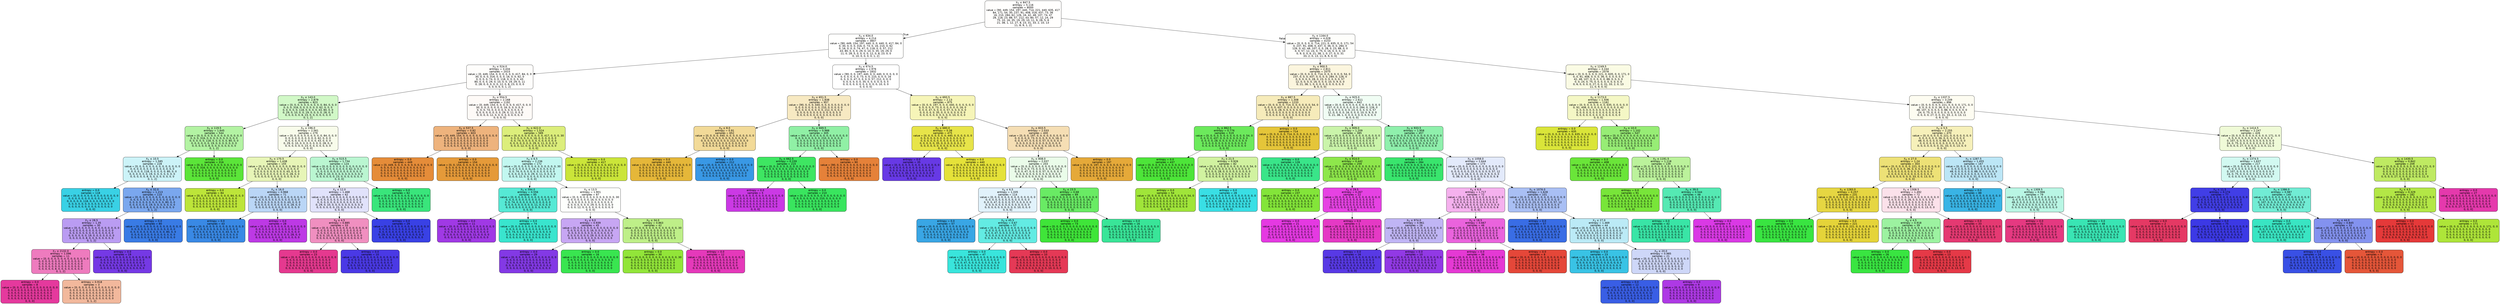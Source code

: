 digraph Tree {
node [shape=box, style="filled, rounded", color="black", fontname=helvetica] ;
edge [fontname=helvetica] ;
0 [label=<X<SUB>5</SUB> &le; 847.5<br/>entropy = 5.116<br/>samples = 8000<br/>value = [90, 449, 154, 197, 440, 714, 221, 440, 635, 417<br/>84, 171, 54, 30, 237, 91, 408, 316, 437, 73, 36<br/>16, 210, 284, 62, 126, 16, 42, 48, 107, 74, 47<br/>28, 118, 23, 88, 57, 212, 43, 80, 57, 12, 24, 29<br/>75, 10, 16, 35, 19, 29, 10, 11, 9, 28, 5, 6<br/>21, 38, 1, 12, 27, 8, 23, 31, 33, 2, 10, 13<br/>11, 8, 9, 1, 2]>, fillcolor="#fffefd"] ;
1 [label=<X<SUB>5</SUB> &le; 634.0<br/>entropy = 4.214<br/>samples = 3847<br/>value = [90, 449, 154, 197, 440, 0, 0, 440, 0, 417, 84, 0<br/>0, 30, 0, 0, 0, 316, 0, 73, 0, 16, 210, 0, 62<br/>0, 16, 0, 0, 0, 74, 47, 0, 118, 0, 0, 57, 212<br/>43, 80, 0, 0, 0, 29, 0, 10, 0, 35, 19, 29, 0<br/>11, 0, 28, 5, 0, 0, 0, 0, 12, 0, 8, 23, 0, 0<br/>0, 10, 0, 0, 0, 0, 1, 2]>, fillcolor="#fffffe"] ;
0 -> 1 [labeldistance=2.5, labelangle=45, headlabel="True"] ;
2 [label=<X<SUB>5</SUB> &le; 524.0<br/>entropy = 3.434<br/>samples = 2015<br/>value = [0, 449, 154, 0, 0, 0, 0, 0, 0, 417, 84, 0, 0<br/>30, 0, 0, 0, 316, 0, 0, 0, 16, 0, 0, 62, 0<br/>0, 0, 0, 0, 74, 0, 0, 118, 0, 0, 0, 0, 43<br/>80, 0, 0, 0, 29, 0, 10, 0, 0, 19, 29, 0, 11<br/>0, 28, 0, 0, 0, 0, 0, 12, 0, 8, 23, 0, 0, 0<br/>0, 0, 0, 0, 0, 1, 2]>, fillcolor="#fefdfb"] ;
1 -> 2 ;
3 [label=<X<SUB>5</SUB> &le; 143.0<br/>entropy = 2.879<br/>samples = 823<br/>value = [0, 0, 0, 0, 0, 0, 0, 0, 0, 0, 84, 0, 0, 0<br/>0, 0, 0, 316, 0, 0, 0, 0, 0, 0, 62, 0, 0, 0<br/>0, 0, 0, 0, 0, 118, 0, 0, 0, 0, 43, 80, 0, 0<br/>0, 29, 0, 10, 0, 0, 19, 0, 0, 0, 0, 28, 0, 0<br/>0, 0, 0, 0, 0, 8, 23, 0, 0, 0, 0, 0, 0, 0<br/>0, 1, 2]>, fillcolor="#d1f8c7"] ;
2 -> 3 ;
4 [label=<X<SUB>5</SUB> &le; 119.5<br/>entropy = 1.645<br/>samples = 544<br/>value = [0, 0, 0, 0, 0, 0, 0, 0, 0, 0, 0, 0, 0, 0<br/>0, 0, 0, 316, 0, 0, 0, 0, 0, 0, 0, 0, 0, 0<br/>0, 0, 0, 0, 0, 118, 0, 0, 0, 0, 0, 80, 0, 0<br/>0, 0, 0, 0, 0, 0, 19, 0, 0, 0, 0, 0, 0, 0<br/>0, 0, 0, 0, 0, 8, 0, 0, 0, 0, 0, 0, 0, 0<br/>0, 1, 2]>, fillcolor="#b3f3a3"] ;
3 -> 4 ;
5 [label=<X<SUB>5</SUB> &le; 10.5<br/>entropy = 1.585<br/>samples = 228<br/>value = [0, 0, 0, 0, 0, 0, 0, 0, 0, 0, 0, 0, 0, 0<br/>0, 0, 0, 0, 0, 0, 0, 0, 0, 0, 0, 0, 0, 0<br/>0, 0, 0, 0, 0, 118, 0, 0, 0, 0, 0, 80, 0, 0<br/>0, 0, 0, 0, 0, 0, 19, 0, 0, 0, 0, 0, 0, 0<br/>0, 0, 0, 0, 0, 8, 0, 0, 0, 0, 0, 0, 0, 0<br/>0, 1, 2]>, fillcolor="#ccf3f8"] ;
4 -> 5 ;
6 [label=<entropy = 0.0<br/>samples = 118<br/>value = [0, 0, 0, 0, 0, 0, 0, 0, 0, 0, 0, 0, 0, 0<br/>0, 0, 0, 0, 0, 0, 0, 0, 0, 0, 0, 0, 0, 0<br/>0, 0, 0, 0, 0, 118, 0, 0, 0, 0, 0, 0, 0, 0<br/>0, 0, 0, 0, 0, 0, 0, 0, 0, 0, 0, 0, 0, 0<br/>0, 0, 0, 0, 0, 0, 0, 0, 0, 0, 0, 0, 0, 0<br/>0, 0, 0]>, fillcolor="#39d1e5"] ;
5 -> 6 ;
7 [label=<X<SUB>0</SUB> &le; 32.0<br/>entropy = 1.213<br/>samples = 110<br/>value = [0, 0, 0, 0, 0, 0, 0, 0, 0, 0, 0, 0, 0, 0<br/>0, 0, 0, 0, 0, 0, 0, 0, 0, 0, 0, 0, 0, 0<br/>0, 0, 0, 0, 0, 0, 0, 0, 0, 0, 0, 80, 0, 0<br/>0, 0, 0, 0, 0, 0, 19, 0, 0, 0, 0, 0, 0, 0<br/>0, 0, 0, 0, 0, 8, 0, 0, 0, 0, 0, 0, 0, 0<br/>0, 1, 2]>, fillcolor="#7aa7ee"] ;
5 -> 7 ;
8 [label=<X<SUB>3</SUB> &le; 28.5<br/>entropy = 1.35<br/>samples = 30<br/>value = [0, 0, 0, 0, 0, 0, 0, 0, 0, 0, 0, 0, 0, 0<br/>0, 0, 0, 0, 0, 0, 0, 0, 0, 0, 0, 0, 0, 0<br/>0, 0, 0, 0, 0, 0, 0, 0, 0, 0, 0, 0, 0, 0<br/>0, 0, 0, 0, 0, 0, 19, 0, 0, 0, 0, 0, 0, 0<br/>0, 0, 0, 0, 0, 8, 0, 0, 0, 0, 0, 0, 0, 0<br/>0, 1, 2]>, fillcolor="#ba9cf2"] ;
7 -> 8 ;
9 [label=<X<SUB>7</SUB> &le; 2132.0<br/>entropy = 1.096<br/>samples = 11<br/>value = [0, 0, 0, 0, 0, 0, 0, 0, 0, 0, 0, 0, 0, 0<br/>0, 0, 0, 0, 0, 0, 0, 0, 0, 0, 0, 0, 0, 0<br/>0, 0, 0, 0, 0, 0, 0, 0, 0, 0, 0, 0, 0, 0<br/>0, 0, 0, 0, 0, 0, 0, 0, 0, 0, 0, 0, 0, 0<br/>0, 0, 0, 0, 0, 8, 0, 0, 0, 0, 0, 0, 0, 0<br/>0, 1, 2]>, fillcolor="#ee7bbe"] ;
8 -> 9 ;
10 [label=<entropy = 0.0<br/>samples = 8<br/>value = [0, 0, 0, 0, 0, 0, 0, 0, 0, 0, 0, 0, 0, 0<br/>0, 0, 0, 0, 0, 0, 0, 0, 0, 0, 0, 0, 0, 0<br/>0, 0, 0, 0, 0, 0, 0, 0, 0, 0, 0, 0, 0, 0<br/>0, 0, 0, 0, 0, 0, 0, 0, 0, 0, 0, 0, 0, 0<br/>0, 0, 0, 0, 0, 8, 0, 0, 0, 0, 0, 0, 0, 0<br/>0, 0, 0]>, fillcolor="#e5399d"] ;
9 -> 10 ;
11 [label=<entropy = 0.918<br/>samples = 3<br/>value = [0, 0, 0, 0, 0, 0, 0, 0, 0, 0, 0, 0, 0, 0<br/>0, 0, 0, 0, 0, 0, 0, 0, 0, 0, 0, 0, 0, 0<br/>0, 0, 0, 0, 0, 0, 0, 0, 0, 0, 0, 0, 0, 0<br/>0, 0, 0, 0, 0, 0, 0, 0, 0, 0, 0, 0, 0, 0<br/>0, 0, 0, 0, 0, 0, 0, 0, 0, 0, 0, 0, 0, 0<br/>0, 1, 2]>, fillcolor="#f2b89c"] ;
9 -> 11 ;
12 [label=<entropy = 0.0<br/>samples = 19<br/>value = [0, 0, 0, 0, 0, 0, 0, 0, 0, 0, 0, 0, 0, 0<br/>0, 0, 0, 0, 0, 0, 0, 0, 0, 0, 0, 0, 0, 0<br/>0, 0, 0, 0, 0, 0, 0, 0, 0, 0, 0, 0, 0, 0<br/>0, 0, 0, 0, 0, 0, 19, 0, 0, 0, 0, 0, 0, 0<br/>0, 0, 0, 0, 0, 0, 0, 0, 0, 0, 0, 0, 0, 0<br/>0, 0, 0]>, fillcolor="#7539e5"] ;
8 -> 12 ;
13 [label=<entropy = 0.0<br/>samples = 80<br/>value = [0, 0, 0, 0, 0, 0, 0, 0, 0, 0, 0, 0, 0, 0<br/>0, 0, 0, 0, 0, 0, 0, 0, 0, 0, 0, 0, 0, 0<br/>0, 0, 0, 0, 0, 0, 0, 0, 0, 0, 0, 80, 0, 0<br/>0, 0, 0, 0, 0, 0, 0, 0, 0, 0, 0, 0, 0, 0<br/>0, 0, 0, 0, 0, 0, 0, 0, 0, 0, 0, 0, 0, 0<br/>0, 0, 0]>, fillcolor="#397be5"] ;
7 -> 13 ;
14 [label=<entropy = 0.0<br/>samples = 316<br/>value = [0, 0, 0, 0, 0, 0, 0, 0, 0, 0, 0, 0, 0, 0<br/>0, 0, 0, 316, 0, 0, 0, 0, 0, 0, 0, 0, 0, 0<br/>0, 0, 0, 0, 0, 0, 0, 0, 0, 0, 0, 0, 0, 0<br/>0, 0, 0, 0, 0, 0, 0, 0, 0, 0, 0, 0, 0, 0<br/>0, 0, 0, 0, 0, 0, 0, 0, 0, 0, 0, 0, 0, 0<br/>0, 0, 0]>, fillcolor="#5be539"] ;
4 -> 14 ;
15 [label=<X<SUB>5</SUB> &le; 196.0<br/>entropy = 2.561<br/>samples = 279<br/>value = [0, 0, 0, 0, 0, 0, 0, 0, 0, 0, 84, 0, 0, 0<br/>0, 0, 0, 0, 0, 0, 0, 0, 0, 0, 62, 0, 0, 0<br/>0, 0, 0, 0, 0, 0, 0, 0, 0, 0, 43, 0, 0, 0<br/>0, 29, 0, 10, 0, 0, 0, 0, 0, 0, 0, 28, 0, 0<br/>0, 0, 0, 0, 0, 0, 23, 0, 0, 0, 0, 0, 0, 0<br/>0, 0, 0]>, fillcolor="#f8fceb"] ;
3 -> 15 ;
16 [label=<X<SUB>5</SUB> &le; 170.5<br/>entropy = 1.438<br/>samples = 155<br/>value = [0, 0, 0, 0, 0, 0, 0, 0, 0, 0, 84, 0, 0, 0<br/>0, 0, 0, 0, 0, 0, 0, 0, 0, 0, 0, 0, 0, 0<br/>0, 0, 0, 0, 0, 0, 0, 0, 0, 0, 43, 0, 0, 0<br/>0, 0, 0, 0, 0, 0, 0, 0, 0, 0, 0, 28, 0, 0<br/>0, 0, 0, 0, 0, 0, 0, 0, 0, 0, 0, 0, 0, 0<br/>0, 0, 0]>, fillcolor="#e7f5b7"] ;
15 -> 16 ;
17 [label=<entropy = 0.0<br/>samples = 84<br/>value = [0, 0, 0, 0, 0, 0, 0, 0, 0, 0, 84, 0, 0, 0<br/>0, 0, 0, 0, 0, 0, 0, 0, 0, 0, 0, 0, 0, 0<br/>0, 0, 0, 0, 0, 0, 0, 0, 0, 0, 0, 0, 0, 0<br/>0, 0, 0, 0, 0, 0, 0, 0, 0, 0, 0, 0, 0, 0<br/>0, 0, 0, 0, 0, 0, 0, 0, 0, 0, 0, 0, 0, 0<br/>0, 0, 0]>, fillcolor="#bde539"] ;
16 -> 17 ;
18 [label=<X<SUB>4</SUB> &le; 16.0<br/>entropy = 0.968<br/>samples = 71<br/>value = [0, 0, 0, 0, 0, 0, 0, 0, 0, 0, 0, 0, 0, 0<br/>0, 0, 0, 0, 0, 0, 0, 0, 0, 0, 0, 0, 0, 0<br/>0, 0, 0, 0, 0, 0, 0, 0, 0, 0, 43, 0, 0, 0<br/>0, 0, 0, 0, 0, 0, 0, 0, 0, 0, 0, 28, 0, 0<br/>0, 0, 0, 0, 0, 0, 0, 0, 0, 0, 0, 0, 0, 0<br/>0, 0, 0]>, fillcolor="#bad6f6"] ;
16 -> 18 ;
19 [label=<entropy = 0.0<br/>samples = 43<br/>value = [0, 0, 0, 0, 0, 0, 0, 0, 0, 0, 0, 0, 0, 0<br/>0, 0, 0, 0, 0, 0, 0, 0, 0, 0, 0, 0, 0, 0<br/>0, 0, 0, 0, 0, 0, 0, 0, 0, 0, 43, 0, 0, 0<br/>0, 0, 0, 0, 0, 0, 0, 0, 0, 0, 0, 0, 0, 0<br/>0, 0, 0, 0, 0, 0, 0, 0, 0, 0, 0, 0, 0, 0<br/>0, 0, 0]>, fillcolor="#3989e5"] ;
18 -> 19 ;
20 [label=<entropy = 0.0<br/>samples = 28<br/>value = [0, 0, 0, 0, 0, 0, 0, 0, 0, 0, 0, 0, 0, 0<br/>0, 0, 0, 0, 0, 0, 0, 0, 0, 0, 0, 0, 0, 0<br/>0, 0, 0, 0, 0, 0, 0, 0, 0, 0, 0, 0, 0, 0<br/>0, 0, 0, 0, 0, 0, 0, 0, 0, 0, 0, 28, 0, 0<br/>0, 0, 0, 0, 0, 0, 0, 0, 0, 0, 0, 0, 0, 0<br/>0, 0, 0]>, fillcolor="#bd39e5"] ;
18 -> 20 ;
21 [label=<X<SUB>5</SUB> &le; 515.5<br/>entropy = 1.734<br/>samples = 124<br/>value = [0, 0, 0, 0, 0, 0, 0, 0, 0, 0, 0, 0, 0, 0<br/>0, 0, 0, 0, 0, 0, 0, 0, 0, 0, 62, 0, 0, 0<br/>0, 0, 0, 0, 0, 0, 0, 0, 0, 0, 0, 0, 0, 0<br/>0, 29, 0, 10, 0, 0, 0, 0, 0, 0, 0, 0, 0, 0<br/>0, 0, 0, 0, 0, 0, 23, 0, 0, 0, 0, 0, 0, 0<br/>0, 0, 0]>, fillcolor="#baf6d1"] ;
15 -> 21 ;
22 [label=<X<SUB>4</SUB> &le; 12.0<br/>entropy = 1.468<br/>samples = 62<br/>value = [0, 0, 0, 0, 0, 0, 0, 0, 0, 0, 0, 0, 0, 0<br/>0, 0, 0, 0, 0, 0, 0, 0, 0, 0, 0, 0, 0, 0<br/>0, 0, 0, 0, 0, 0, 0, 0, 0, 0, 0, 0, 0, 0<br/>0, 29, 0, 10, 0, 0, 0, 0, 0, 0, 0, 0, 0, 0<br/>0, 0, 0, 0, 0, 0, 23, 0, 0, 0, 0, 0, 0, 0<br/>0, 0, 0]>, fillcolor="#e1e2fb"] ;
21 -> 22 ;
23 [label=<X<SUB>8</SUB> &le; 4.5<br/>entropy = 0.885<br/>samples = 33<br/>value = [0, 0, 0, 0, 0, 0, 0, 0, 0, 0, 0, 0, 0, 0<br/>0, 0, 0, 0, 0, 0, 0, 0, 0, 0, 0, 0, 0, 0<br/>0, 0, 0, 0, 0, 0, 0, 0, 0, 0, 0, 0, 0, 0<br/>0, 0, 0, 10, 0, 0, 0, 0, 0, 0, 0, 0, 0, 0<br/>0, 0, 0, 0, 0, 0, 23, 0, 0, 0, 0, 0, 0, 0<br/>0, 0, 0]>, fillcolor="#f08fc0"] ;
22 -> 23 ;
24 [label=<entropy = 0.0<br/>samples = 23<br/>value = [0, 0, 0, 0, 0, 0, 0, 0, 0, 0, 0, 0, 0, 0<br/>0, 0, 0, 0, 0, 0, 0, 0, 0, 0, 0, 0, 0, 0<br/>0, 0, 0, 0, 0, 0, 0, 0, 0, 0, 0, 0, 0, 0<br/>0, 0, 0, 0, 0, 0, 0, 0, 0, 0, 0, 0, 0, 0<br/>0, 0, 0, 0, 0, 0, 23, 0, 0, 0, 0, 0, 0, 0<br/>0, 0, 0]>, fillcolor="#e5398f"] ;
23 -> 24 ;
25 [label=<entropy = 0.0<br/>samples = 10<br/>value = [0, 0, 0, 0, 0, 0, 0, 0, 0, 0, 0, 0, 0, 0<br/>0, 0, 0, 0, 0, 0, 0, 0, 0, 0, 0, 0, 0, 0<br/>0, 0, 0, 0, 0, 0, 0, 0, 0, 0, 0, 0, 0, 0<br/>0, 0, 0, 10, 0, 0, 0, 0, 0, 0, 0, 0, 0, 0<br/>0, 0, 0, 0, 0, 0, 0, 0, 0, 0, 0, 0, 0, 0<br/>0, 0, 0]>, fillcolor="#4a39e5"] ;
23 -> 25 ;
26 [label=<entropy = 0.0<br/>samples = 29<br/>value = [0, 0, 0, 0, 0, 0, 0, 0, 0, 0, 0, 0, 0, 0<br/>0, 0, 0, 0, 0, 0, 0, 0, 0, 0, 0, 0, 0, 0<br/>0, 0, 0, 0, 0, 0, 0, 0, 0, 0, 0, 0, 0, 0<br/>0, 29, 0, 0, 0, 0, 0, 0, 0, 0, 0, 0, 0, 0<br/>0, 0, 0, 0, 0, 0, 0, 0, 0, 0, 0, 0, 0, 0<br/>0, 0, 0]>, fillcolor="#3941e5"] ;
22 -> 26 ;
27 [label=<entropy = 0.0<br/>samples = 62<br/>value = [0, 0, 0, 0, 0, 0, 0, 0, 0, 0, 0, 0, 0, 0<br/>0, 0, 0, 0, 0, 0, 0, 0, 0, 0, 62, 0, 0, 0<br/>0, 0, 0, 0, 0, 0, 0, 0, 0, 0, 0, 0, 0, 0<br/>0, 0, 0, 0, 0, 0, 0, 0, 0, 0, 0, 0, 0, 0<br/>0, 0, 0, 0, 0, 0, 0, 0, 0, 0, 0, 0, 0, 0<br/>0, 0, 0]>, fillcolor="#39e57b"] ;
21 -> 27 ;
28 [label=<X<SUB>5</SUB> &le; 554.5<br/>entropy = 2.168<br/>samples = 1192<br/>value = [0, 449, 154, 0, 0, 0, 0, 0, 0, 417, 0, 0, 0<br/>30, 0, 0, 0, 0, 0, 0, 0, 16, 0, 0, 0, 0, 0<br/>0, 0, 0, 74, 0, 0, 0, 0, 0, 0, 0, 0, 0, 0<br/>0, 0, 0, 0, 0, 0, 0, 0, 29, 0, 11, 0, 0, 0<br/>0, 0, 0, 0, 12, 0, 0, 0, 0, 0, 0, 0, 0, 0<br/>0, 0, 0, 0]>, fillcolor="#fefaf7"] ;
2 -> 28 ;
29 [label=<X<SUB>5</SUB> &le; 537.5<br/>entropy = 0.82<br/>samples = 603<br/>value = [0, 449, 154, 0, 0, 0, 0, 0, 0, 0, 0, 0, 0, 0<br/>0, 0, 0, 0, 0, 0, 0, 0, 0, 0, 0, 0, 0, 0<br/>0, 0, 0, 0, 0, 0, 0, 0, 0, 0, 0, 0, 0, 0<br/>0, 0, 0, 0, 0, 0, 0, 0, 0, 0, 0, 0, 0, 0<br/>0, 0, 0, 0, 0, 0, 0, 0, 0, 0, 0, 0, 0, 0<br/>0, 0, 0]>, fillcolor="#eeb37d"] ;
28 -> 29 ;
30 [label=<entropy = 0.0<br/>samples = 449<br/>value = [0, 449, 0, 0, 0, 0, 0, 0, 0, 0, 0, 0, 0, 0<br/>0, 0, 0, 0, 0, 0, 0, 0, 0, 0, 0, 0, 0, 0<br/>0, 0, 0, 0, 0, 0, 0, 0, 0, 0, 0, 0, 0, 0<br/>0, 0, 0, 0, 0, 0, 0, 0, 0, 0, 0, 0, 0, 0<br/>0, 0, 0, 0, 0, 0, 0, 0, 0, 0, 0, 0, 0, 0<br/>0, 0, 0]>, fillcolor="#e58c39"] ;
29 -> 30 ;
31 [label=<entropy = 0.0<br/>samples = 154<br/>value = [0, 0, 154, 0, 0, 0, 0, 0, 0, 0, 0, 0, 0, 0<br/>0, 0, 0, 0, 0, 0, 0, 0, 0, 0, 0, 0, 0, 0<br/>0, 0, 0, 0, 0, 0, 0, 0, 0, 0, 0, 0, 0, 0<br/>0, 0, 0, 0, 0, 0, 0, 0, 0, 0, 0, 0, 0, 0<br/>0, 0, 0, 0, 0, 0, 0, 0, 0, 0, 0, 0, 0, 0<br/>0, 0, 0]>, fillcolor="#e59a39"] ;
29 -> 31 ;
32 [label=<X<SUB>5</SUB> &le; 622.0<br/>entropy = 1.524<br/>samples = 589<br/>value = [0, 0, 0, 0, 0, 0, 0, 0, 0, 417, 0, 0, 0, 30<br/>0, 0, 0, 0, 0, 0, 0, 16, 0, 0, 0, 0, 0, 0<br/>0, 0, 74, 0, 0, 0, 0, 0, 0, 0, 0, 0, 0, 0<br/>0, 0, 0, 0, 0, 0, 0, 29, 0, 11, 0, 0, 0, 0<br/>0, 0, 0, 12, 0, 0, 0, 0, 0, 0, 0, 0, 0, 0<br/>0, 0, 0]>, fillcolor="#dcee7b"] ;
28 -> 32 ;
33 [label=<X<SUB>4</SUB> &le; 6.5<br/>entropy = 2.236<br/>samples = 172<br/>value = [0, 0, 0, 0, 0, 0, 0, 0, 0, 0, 0, 0, 0, 30<br/>0, 0, 0, 0, 0, 0, 0, 16, 0, 0, 0, 0, 0, 0<br/>0, 0, 74, 0, 0, 0, 0, 0, 0, 0, 0, 0, 0, 0<br/>0, 0, 0, 0, 0, 0, 0, 29, 0, 11, 0, 0, 0, 0<br/>0, 0, 0, 12, 0, 0, 0, 0, 0, 0, 0, 0, 0, 0<br/>0, 0, 0]>, fillcolor="#c2f7f0"] ;
32 -> 33 ;
34 [label=<X<SUB>5</SUB> &le; 594.0<br/>entropy = 0.556<br/>samples = 85<br/>value = [0, 0, 0, 0, 0, 0, 0, 0, 0, 0, 0, 0, 0, 0<br/>0, 0, 0, 0, 0, 0, 0, 0, 0, 0, 0, 0, 0, 0<br/>0, 0, 74, 0, 0, 0, 0, 0, 0, 0, 0, 0, 0, 0<br/>0, 0, 0, 0, 0, 0, 0, 0, 0, 11, 0, 0, 0, 0<br/>0, 0, 0, 0, 0, 0, 0, 0, 0, 0, 0, 0, 0, 0<br/>0, 0, 0]>, fillcolor="#56e9d5"] ;
33 -> 34 ;
35 [label=<entropy = 0.0<br/>samples = 11<br/>value = [0, 0, 0, 0, 0, 0, 0, 0, 0, 0, 0, 0, 0, 0<br/>0, 0, 0, 0, 0, 0, 0, 0, 0, 0, 0, 0, 0, 0<br/>0, 0, 0, 0, 0, 0, 0, 0, 0, 0, 0, 0, 0, 0<br/>0, 0, 0, 0, 0, 0, 0, 0, 0, 11, 0, 0, 0, 0<br/>0, 0, 0, 0, 0, 0, 0, 0, 0, 0, 0, 0, 0, 0<br/>0, 0, 0]>, fillcolor="#a039e5"] ;
34 -> 35 ;
36 [label=<entropy = 0.0<br/>samples = 74<br/>value = [0, 0, 0, 0, 0, 0, 0, 0, 0, 0, 0, 0, 0, 0<br/>0, 0, 0, 0, 0, 0, 0, 0, 0, 0, 0, 0, 0, 0<br/>0, 0, 74, 0, 0, 0, 0, 0, 0, 0, 0, 0, 0, 0<br/>0, 0, 0, 0, 0, 0, 0, 0, 0, 0, 0, 0, 0, 0<br/>0, 0, 0, 0, 0, 0, 0, 0, 0, 0, 0, 0, 0, 0<br/>0, 0, 0]>, fillcolor="#39e5ce"] ;
34 -> 36 ;
37 [label=<X<SUB>0</SUB> &le; 13.5<br/>entropy = 1.901<br/>samples = 87<br/>value = [0, 0, 0, 0, 0, 0, 0, 0, 0, 0, 0, 0, 0, 30<br/>0, 0, 0, 0, 0, 0, 0, 16, 0, 0, 0, 0, 0, 0<br/>0, 0, 0, 0, 0, 0, 0, 0, 0, 0, 0, 0, 0, 0<br/>0, 0, 0, 0, 0, 0, 0, 29, 0, 0, 0, 0, 0, 0<br/>0, 0, 0, 12, 0, 0, 0, 0, 0, 0, 0, 0, 0, 0<br/>0, 0, 0]>, fillcolor="#fdfffc"] ;
33 -> 37 ;
38 [label=<X<SUB>3</SUB> &le; 9.0<br/>entropy = 0.939<br/>samples = 45<br/>value = [0, 0, 0, 0, 0, 0, 0, 0, 0, 0, 0, 0, 0, 0<br/>0, 0, 0, 0, 0, 0, 0, 16, 0, 0, 0, 0, 0, 0<br/>0, 0, 0, 0, 0, 0, 0, 0, 0, 0, 0, 0, 0, 0<br/>0, 0, 0, 0, 0, 0, 0, 29, 0, 0, 0, 0, 0, 0<br/>0, 0, 0, 0, 0, 0, 0, 0, 0, 0, 0, 0, 0, 0<br/>0, 0, 0]>, fillcolor="#c7a6f3"] ;
37 -> 38 ;
39 [label=<entropy = 0.0<br/>samples = 29<br/>value = [0, 0, 0, 0, 0, 0, 0, 0, 0, 0, 0, 0, 0, 0<br/>0, 0, 0, 0, 0, 0, 0, 0, 0, 0, 0, 0, 0, 0<br/>0, 0, 0, 0, 0, 0, 0, 0, 0, 0, 0, 0, 0, 0<br/>0, 0, 0, 0, 0, 0, 0, 29, 0, 0, 0, 0, 0, 0<br/>0, 0, 0, 0, 0, 0, 0, 0, 0, 0, 0, 0, 0, 0<br/>0, 0, 0]>, fillcolor="#8339e5"] ;
38 -> 39 ;
40 [label=<entropy = 0.0<br/>samples = 16<br/>value = [0, 0, 0, 0, 0, 0, 0, 0, 0, 0, 0, 0, 0, 0<br/>0, 0, 0, 0, 0, 0, 0, 16, 0, 0, 0, 0, 0, 0<br/>0, 0, 0, 0, 0, 0, 0, 0, 0, 0, 0, 0, 0, 0<br/>0, 0, 0, 0, 0, 0, 0, 0, 0, 0, 0, 0, 0, 0<br/>0, 0, 0, 0, 0, 0, 0, 0, 0, 0, 0, 0, 0, 0<br/>0, 0, 0]>, fillcolor="#39e550"] ;
38 -> 40 ;
41 [label=<X<SUB>0</SUB> &le; 34.0<br/>entropy = 0.863<br/>samples = 42<br/>value = [0, 0, 0, 0, 0, 0, 0, 0, 0, 0, 0, 0, 0, 30<br/>0, 0, 0, 0, 0, 0, 0, 0, 0, 0, 0, 0, 0, 0<br/>0, 0, 0, 0, 0, 0, 0, 0, 0, 0, 0, 0, 0, 0<br/>0, 0, 0, 0, 0, 0, 0, 0, 0, 0, 0, 0, 0, 0<br/>0, 0, 0, 12, 0, 0, 0, 0, 0, 0, 0, 0, 0, 0<br/>0, 0, 0]>, fillcolor="#beef88"] ;
37 -> 41 ;
42 [label=<entropy = 0.0<br/>samples = 30<br/>value = [0, 0, 0, 0, 0, 0, 0, 0, 0, 0, 0, 0, 0, 30<br/>0, 0, 0, 0, 0, 0, 0, 0, 0, 0, 0, 0, 0, 0<br/>0, 0, 0, 0, 0, 0, 0, 0, 0, 0, 0, 0, 0, 0<br/>0, 0, 0, 0, 0, 0, 0, 0, 0, 0, 0, 0, 0, 0<br/>0, 0, 0, 0, 0, 0, 0, 0, 0, 0, 0, 0, 0, 0<br/>0, 0, 0]>, fillcolor="#92e539"] ;
41 -> 42 ;
43 [label=<entropy = 0.0<br/>samples = 12<br/>value = [0, 0, 0, 0, 0, 0, 0, 0, 0, 0, 0, 0, 0, 0<br/>0, 0, 0, 0, 0, 0, 0, 0, 0, 0, 0, 0, 0, 0<br/>0, 0, 0, 0, 0, 0, 0, 0, 0, 0, 0, 0, 0, 0<br/>0, 0, 0, 0, 0, 0, 0, 0, 0, 0, 0, 0, 0, 0<br/>0, 0, 0, 12, 0, 0, 0, 0, 0, 0, 0, 0, 0, 0<br/>0, 0, 0]>, fillcolor="#e539ba"] ;
41 -> 43 ;
44 [label=<entropy = 0.0<br/>samples = 417<br/>value = [0, 0, 0, 0, 0, 0, 0, 0, 0, 417, 0, 0, 0, 0<br/>0, 0, 0, 0, 0, 0, 0, 0, 0, 0, 0, 0, 0, 0<br/>0, 0, 0, 0, 0, 0, 0, 0, 0, 0, 0, 0, 0, 0<br/>0, 0, 0, 0, 0, 0, 0, 0, 0, 0, 0, 0, 0, 0<br/>0, 0, 0, 0, 0, 0, 0, 0, 0, 0, 0, 0, 0, 0<br/>0, 0, 0]>, fillcolor="#cbe539"] ;
32 -> 44 ;
45 [label=<X<SUB>5</SUB> &le; 674.5<br/>entropy = 2.976<br/>samples = 1832<br/>value = [90, 0, 0, 197, 440, 0, 0, 440, 0, 0, 0, 0, 0<br/>0, 0, 0, 0, 0, 0, 73, 0, 0, 210, 0, 0, 0, 16<br/>0, 0, 0, 0, 47, 0, 0, 0, 0, 57, 212, 0, 0, 0<br/>0, 0, 0, 0, 0, 0, 35, 0, 0, 0, 0, 0, 0, 5<br/>0, 0, 0, 0, 0, 0, 0, 0, 0, 0, 0, 10, 0, 0<br/>0, 0, 0, 0]>, fillcolor="#ffffff"] ;
1 -> 45 ;
46 [label=<X<SUB>5</SUB> &le; 651.5<br/>entropy = 1.838<br/>samples = 957<br/>value = [90, 0, 0, 0, 440, 0, 0, 0, 0, 0, 0, 0, 0, 0<br/>0, 0, 0, 0, 0, 0, 0, 0, 210, 0, 0, 0, 0, 0<br/>0, 0, 0, 0, 0, 0, 0, 0, 0, 212, 0, 0, 0, 0<br/>0, 0, 0, 0, 0, 0, 0, 0, 0, 0, 0, 0, 5, 0<br/>0, 0, 0, 0, 0, 0, 0, 0, 0, 0, 0, 0, 0, 0<br/>0, 0, 0]>, fillcolor="#f7e9c2"] ;
45 -> 46 ;
47 [label=<X<SUB>4</SUB> &le; 8.0<br/>entropy = 0.91<br/>samples = 652<br/>value = [0, 0, 0, 0, 440, 0, 0, 0, 0, 0, 0, 0, 0, 0<br/>0, 0, 0, 0, 0, 0, 0, 0, 0, 0, 0, 0, 0, 0<br/>0, 0, 0, 0, 0, 0, 0, 0, 0, 212, 0, 0, 0, 0<br/>0, 0, 0, 0, 0, 0, 0, 0, 0, 0, 0, 0, 0, 0<br/>0, 0, 0, 0, 0, 0, 0, 0, 0, 0, 0, 0, 0, 0<br/>0, 0, 0]>, fillcolor="#f2da98"] ;
46 -> 47 ;
48 [label=<entropy = 0.0<br/>samples = 440<br/>value = [0, 0, 0, 0, 440, 0, 0, 0, 0, 0, 0, 0, 0, 0<br/>0, 0, 0, 0, 0, 0, 0, 0, 0, 0, 0, 0, 0, 0<br/>0, 0, 0, 0, 0, 0, 0, 0, 0, 0, 0, 0, 0, 0<br/>0, 0, 0, 0, 0, 0, 0, 0, 0, 0, 0, 0, 0, 0<br/>0, 0, 0, 0, 0, 0, 0, 0, 0, 0, 0, 0, 0, 0<br/>0, 0, 0]>, fillcolor="#e5b739"] ;
47 -> 48 ;
49 [label=<entropy = 0.0<br/>samples = 212<br/>value = [0, 0, 0, 0, 0, 0, 0, 0, 0, 0, 0, 0, 0, 0<br/>0, 0, 0, 0, 0, 0, 0, 0, 0, 0, 0, 0, 0, 0<br/>0, 0, 0, 0, 0, 0, 0, 0, 0, 212, 0, 0, 0, 0<br/>0, 0, 0, 0, 0, 0, 0, 0, 0, 0, 0, 0, 0, 0<br/>0, 0, 0, 0, 0, 0, 0, 0, 0, 0, 0, 0, 0, 0<br/>0, 0, 0]>, fillcolor="#3998e5"] ;
47 -> 49 ;
50 [label=<X<SUB>5</SUB> &le; 669.5<br/>entropy = 0.988<br/>samples = 305<br/>value = [90, 0, 0, 0, 0, 0, 0, 0, 0, 0, 0, 0, 0, 0<br/>0, 0, 0, 0, 0, 0, 0, 0, 210, 0, 0, 0, 0, 0<br/>0, 0, 0, 0, 0, 0, 0, 0, 0, 0, 0, 0, 0, 0<br/>0, 0, 0, 0, 0, 0, 0, 0, 0, 0, 0, 0, 5, 0<br/>0, 0, 0, 0, 0, 0, 0, 0, 0, 0, 0, 0, 0, 0<br/>0, 0, 0]>, fillcolor="#90f0a5"] ;
46 -> 50 ;
51 [label=<X<SUB>5</SUB> &le; 662.5<br/>entropy = 0.159<br/>samples = 215<br/>value = [0, 0, 0, 0, 0, 0, 0, 0, 0, 0, 0, 0, 0, 0<br/>0, 0, 0, 0, 0, 0, 0, 0, 210, 0, 0, 0, 0, 0<br/>0, 0, 0, 0, 0, 0, 0, 0, 0, 0, 0, 0, 0, 0<br/>0, 0, 0, 0, 0, 0, 0, 0, 0, 0, 0, 0, 5, 0<br/>0, 0, 0, 0, 0, 0, 0, 0, 0, 0, 0, 0, 0, 0<br/>0, 0, 0]>, fillcolor="#3ee662"] ;
50 -> 51 ;
52 [label=<entropy = 0.0<br/>samples = 5<br/>value = [0, 0, 0, 0, 0, 0, 0, 0, 0, 0, 0, 0, 0, 0<br/>0, 0, 0, 0, 0, 0, 0, 0, 0, 0, 0, 0, 0, 0<br/>0, 0, 0, 0, 0, 0, 0, 0, 0, 0, 0, 0, 0, 0<br/>0, 0, 0, 0, 0, 0, 0, 0, 0, 0, 0, 0, 5, 0<br/>0, 0, 0, 0, 0, 0, 0, 0, 0, 0, 0, 0, 0, 0<br/>0, 0, 0]>, fillcolor="#cb39e5"] ;
51 -> 52 ;
53 [label=<entropy = 0.0<br/>samples = 210<br/>value = [0, 0, 0, 0, 0, 0, 0, 0, 0, 0, 0, 0, 0, 0<br/>0, 0, 0, 0, 0, 0, 0, 0, 210, 0, 0, 0, 0, 0<br/>0, 0, 0, 0, 0, 0, 0, 0, 0, 0, 0, 0, 0, 0<br/>0, 0, 0, 0, 0, 0, 0, 0, 0, 0, 0, 0, 0, 0<br/>0, 0, 0, 0, 0, 0, 0, 0, 0, 0, 0, 0, 0, 0<br/>0, 0, 0]>, fillcolor="#39e55e"] ;
51 -> 53 ;
54 [label=<entropy = 0.0<br/>samples = 90<br/>value = [90, 0, 0, 0, 0, 0, 0, 0, 0, 0, 0, 0, 0, 0<br/>0, 0, 0, 0, 0, 0, 0, 0, 0, 0, 0, 0, 0, 0<br/>0, 0, 0, 0, 0, 0, 0, 0, 0, 0, 0, 0, 0, 0<br/>0, 0, 0, 0, 0, 0, 0, 0, 0, 0, 0, 0, 0, 0<br/>0, 0, 0, 0, 0, 0, 0, 0, 0, 0, 0, 0, 0, 0<br/>0, 0, 0]>, fillcolor="#e58139"] ;
50 -> 54 ;
55 [label=<X<SUB>5</SUB> &le; 693.5<br/>entropy = 2.13<br/>samples = 875<br/>value = [0, 0, 0, 197, 0, 0, 0, 440, 0, 0, 0, 0, 0, 0<br/>0, 0, 0, 0, 0, 73, 0, 0, 0, 0, 0, 0, 16, 0<br/>0, 0, 0, 47, 0, 0, 0, 0, 57, 0, 0, 0, 0, 0<br/>0, 0, 0, 0, 0, 35, 0, 0, 0, 0, 0, 0, 0, 0<br/>0, 0, 0, 0, 0, 0, 0, 0, 0, 0, 10, 0, 0, 0<br/>0, 0, 0]>, fillcolor="#f6f5b8"] ;
45 -> 55 ;
56 [label=<X<SUB>5</SUB> &le; 680.0<br/>entropy = 0.38<br/>samples = 475<br/>value = [0, 0, 0, 0, 0, 0, 0, 440, 0, 0, 0, 0, 0, 0<br/>0, 0, 0, 0, 0, 0, 0, 0, 0, 0, 0, 0, 0, 0<br/>0, 0, 0, 0, 0, 0, 0, 0, 0, 0, 0, 0, 0, 0<br/>0, 0, 0, 0, 0, 35, 0, 0, 0, 0, 0, 0, 0, 0<br/>0, 0, 0, 0, 0, 0, 0, 0, 0, 0, 0, 0, 0, 0<br/>0, 0, 0]>, fillcolor="#e7e449"] ;
55 -> 56 ;
57 [label=<entropy = 0.0<br/>samples = 35<br/>value = [0, 0, 0, 0, 0, 0, 0, 0, 0, 0, 0, 0, 0, 0<br/>0, 0, 0, 0, 0, 0, 0, 0, 0, 0, 0, 0, 0, 0<br/>0, 0, 0, 0, 0, 0, 0, 0, 0, 0, 0, 0, 0, 0<br/>0, 0, 0, 0, 0, 35, 0, 0, 0, 0, 0, 0, 0, 0<br/>0, 0, 0, 0, 0, 0, 0, 0, 0, 0, 0, 0, 0, 0<br/>0, 0, 0]>, fillcolor="#6739e5"] ;
56 -> 57 ;
58 [label=<entropy = 0.0<br/>samples = 440<br/>value = [0, 0, 0, 0, 0, 0, 0, 440, 0, 0, 0, 0, 0, 0<br/>0, 0, 0, 0, 0, 0, 0, 0, 0, 0, 0, 0, 0, 0<br/>0, 0, 0, 0, 0, 0, 0, 0, 0, 0, 0, 0, 0, 0<br/>0, 0, 0, 0, 0, 0, 0, 0, 0, 0, 0, 0, 0, 0<br/>0, 0, 0, 0, 0, 0, 0, 0, 0, 0, 0, 0, 0, 0<br/>0, 0, 0]>, fillcolor="#e5e239"] ;
56 -> 58 ;
59 [label=<X<SUB>5</SUB> &le; 833.5<br/>entropy = 2.033<br/>samples = 400<br/>value = [0, 0, 0, 197, 0, 0, 0, 0, 0, 0, 0, 0, 0, 0<br/>0, 0, 0, 0, 0, 73, 0, 0, 0, 0, 0, 0, 16, 0<br/>0, 0, 0, 47, 0, 0, 0, 0, 57, 0, 0, 0, 0, 0<br/>0, 0, 0, 0, 0, 0, 0, 0, 0, 0, 0, 0, 0, 0<br/>0, 0, 0, 0, 0, 0, 0, 0, 0, 0, 10, 0, 0, 0<br/>0, 0, 0]>, fillcolor="#f5deb4"] ;
55 -> 59 ;
60 [label=<X<SUB>5</SUB> &le; 808.0<br/>entropy = 2.037<br/>samples = 203<br/>value = [0, 0, 0, 0, 0, 0, 0, 0, 0, 0, 0, 0, 0, 0<br/>0, 0, 0, 0, 0, 73, 0, 0, 0, 0, 0, 0, 16, 0<br/>0, 0, 0, 47, 0, 0, 0, 0, 57, 0, 0, 0, 0, 0<br/>0, 0, 0, 0, 0, 0, 0, 0, 0, 0, 0, 0, 0, 0<br/>0, 0, 0, 0, 0, 0, 0, 0, 0, 0, 10, 0, 0, 0<br/>0, 0, 0]>, fillcolor="#eafce9"] ;
59 -> 60 ;
61 [label=<X<SUB>4</SUB> &le; 6.5<br/>entropy = 1.335<br/>samples = 114<br/>value = [0, 0, 0, 0, 0, 0, 0, 0, 0, 0, 0, 0, 0, 0<br/>0, 0, 0, 0, 0, 0, 0, 0, 0, 0, 0, 0, 0, 0<br/>0, 0, 0, 47, 0, 0, 0, 0, 57, 0, 0, 0, 0, 0<br/>0, 0, 0, 0, 0, 0, 0, 0, 0, 0, 0, 0, 0, 0<br/>0, 0, 0, 0, 0, 0, 0, 0, 0, 0, 10, 0, 0, 0<br/>0, 0, 0]>, fillcolor="#e1f2fb"] ;
60 -> 61 ;
62 [label=<entropy = 0.0<br/>samples = 57<br/>value = [0, 0, 0, 0, 0, 0, 0, 0, 0, 0, 0, 0, 0, 0<br/>0, 0, 0, 0, 0, 0, 0, 0, 0, 0, 0, 0, 0, 0<br/>0, 0, 0, 0, 0, 0, 0, 0, 57, 0, 0, 0, 0, 0<br/>0, 0, 0, 0, 0, 0, 0, 0, 0, 0, 0, 0, 0, 0<br/>0, 0, 0, 0, 0, 0, 0, 0, 0, 0, 0, 0, 0, 0<br/>0, 0, 0]>, fillcolor="#39a6e5"] ;
61 -> 62 ;
63 [label=<X<SUB>0</SUB> &le; 45.5<br/>entropy = 0.67<br/>samples = 57<br/>value = [0, 0, 0, 0, 0, 0, 0, 0, 0, 0, 0, 0, 0, 0<br/>0, 0, 0, 0, 0, 0, 0, 0, 0, 0, 0, 0, 0, 0<br/>0, 0, 0, 47, 0, 0, 0, 0, 0, 0, 0, 0, 0, 0<br/>0, 0, 0, 0, 0, 0, 0, 0, 0, 0, 0, 0, 0, 0<br/>0, 0, 0, 0, 0, 0, 0, 0, 0, 0, 10, 0, 0, 0<br/>0, 0, 0]>, fillcolor="#63ebe3"] ;
61 -> 63 ;
64 [label=<entropy = 0.0<br/>samples = 47<br/>value = [0, 0, 0, 0, 0, 0, 0, 0, 0, 0, 0, 0, 0, 0<br/>0, 0, 0, 0, 0, 0, 0, 0, 0, 0, 0, 0, 0, 0<br/>0, 0, 0, 47, 0, 0, 0, 0, 0, 0, 0, 0, 0, 0<br/>0, 0, 0, 0, 0, 0, 0, 0, 0, 0, 0, 0, 0, 0<br/>0, 0, 0, 0, 0, 0, 0, 0, 0, 0, 0, 0, 0, 0<br/>0, 0, 0]>, fillcolor="#39e5dc"] ;
63 -> 64 ;
65 [label=<entropy = 0.0<br/>samples = 10<br/>value = [0, 0, 0, 0, 0, 0, 0, 0, 0, 0, 0, 0, 0, 0<br/>0, 0, 0, 0, 0, 0, 0, 0, 0, 0, 0, 0, 0, 0<br/>0, 0, 0, 0, 0, 0, 0, 0, 0, 0, 0, 0, 0, 0<br/>0, 0, 0, 0, 0, 0, 0, 0, 0, 0, 0, 0, 0, 0<br/>0, 0, 0, 0, 0, 0, 0, 0, 0, 0, 10, 0, 0, 0<br/>0, 0, 0]>, fillcolor="#e53956"] ;
63 -> 65 ;
66 [label=<X<SUB>0</SUB> &le; 23.5<br/>entropy = 0.68<br/>samples = 89<br/>value = [0, 0, 0, 0, 0, 0, 0, 0, 0, 0, 0, 0, 0, 0<br/>0, 0, 0, 0, 0, 73, 0, 0, 0, 0, 0, 0, 16, 0<br/>0, 0, 0, 0, 0, 0, 0, 0, 0, 0, 0, 0, 0, 0<br/>0, 0, 0, 0, 0, 0, 0, 0, 0, 0, 0, 0, 0, 0<br/>0, 0, 0, 0, 0, 0, 0, 0, 0, 0, 0, 0, 0, 0<br/>0, 0, 0]>, fillcolor="#69eb64"] ;
60 -> 66 ;
67 [label=<entropy = 0.0<br/>samples = 73<br/>value = [0, 0, 0, 0, 0, 0, 0, 0, 0, 0, 0, 0, 0, 0<br/>0, 0, 0, 0, 0, 73, 0, 0, 0, 0, 0, 0, 0, 0<br/>0, 0, 0, 0, 0, 0, 0, 0, 0, 0, 0, 0, 0, 0<br/>0, 0, 0, 0, 0, 0, 0, 0, 0, 0, 0, 0, 0, 0<br/>0, 0, 0, 0, 0, 0, 0, 0, 0, 0, 0, 0, 0, 0<br/>0, 0, 0]>, fillcolor="#3fe539"] ;
66 -> 67 ;
68 [label=<entropy = 0.0<br/>samples = 16<br/>value = [0, 0, 0, 0, 0, 0, 0, 0, 0, 0, 0, 0, 0, 0<br/>0, 0, 0, 0, 0, 0, 0, 0, 0, 0, 0, 0, 16, 0<br/>0, 0, 0, 0, 0, 0, 0, 0, 0, 0, 0, 0, 0, 0<br/>0, 0, 0, 0, 0, 0, 0, 0, 0, 0, 0, 0, 0, 0<br/>0, 0, 0, 0, 0, 0, 0, 0, 0, 0, 0, 0, 0, 0<br/>0, 0, 0]>, fillcolor="#39e598"] ;
66 -> 68 ;
69 [label=<entropy = 0.0<br/>samples = 197<br/>value = [0, 0, 0, 197, 0, 0, 0, 0, 0, 0, 0, 0, 0, 0<br/>0, 0, 0, 0, 0, 0, 0, 0, 0, 0, 0, 0, 0, 0<br/>0, 0, 0, 0, 0, 0, 0, 0, 0, 0, 0, 0, 0, 0<br/>0, 0, 0, 0, 0, 0, 0, 0, 0, 0, 0, 0, 0, 0<br/>0, 0, 0, 0, 0, 0, 0, 0, 0, 0, 0, 0, 0, 0<br/>0, 0, 0]>, fillcolor="#e5a939"] ;
59 -> 69 ;
70 [label=<X<SUB>5</SUB> &le; 1164.0<br/>entropy = 4.028<br/>samples = 4153<br/>value = [0, 0, 0, 0, 0, 714, 221, 0, 635, 0, 0, 171, 54<br/>0, 237, 91, 408, 0, 437, 0, 36, 0, 0, 284, 0<br/>126, 0, 42, 48, 107, 0, 0, 28, 0, 23, 88, 0, 0<br/>0, 0, 57, 12, 24, 0, 75, 0, 16, 0, 0, 0, 10<br/>0, 9, 0, 0, 6, 21, 38, 1, 0, 27, 0, 0, 31<br/>33, 2, 0, 13, 11, 8, 9, 0, 0]>, fillcolor="#fefefb"] ;
0 -> 70 [labeldistance=2.5, labelangle=-45, headlabel="False"] ;
71 [label=<X<SUB>5</SUB> &le; 900.5<br/>entropy = 2.811<br/>samples = 2075<br/>value = [0, 0, 0, 0, 0, 714, 0, 0, 0, 0, 0, 0, 54, 0<br/>237, 0, 0, 0, 437, 0, 0, 0, 0, 284, 0, 126, 0<br/>0, 0, 0, 0, 0, 28, 0, 23, 0, 0, 0, 0, 0, 57<br/>12, 0, 0, 0, 0, 16, 0, 0, 0, 10, 0, 9, 0, 0<br/>0, 21, 38, 1, 0, 0, 0, 0, 0, 0, 0, 0, 0, 0<br/>8, 0, 0, 0]>, fillcolor="#fbf5de"] ;
70 -> 71 ;
72 [label=<X<SUB>5</SUB> &le; 887.5<br/>entropy = 1.308<br/>samples = 1233<br/>value = [0, 0, 0, 0, 0, 714, 0, 0, 0, 0, 0, 0, 54, 0<br/>0, 0, 0, 0, 437, 0, 0, 0, 0, 0, 0, 0, 0, 0<br/>0, 0, 0, 0, 28, 0, 0, 0, 0, 0, 0, 0, 0, 0<br/>0, 0, 0, 0, 0, 0, 0, 0, 0, 0, 0, 0, 0, 0<br/>0, 0, 0, 0, 0, 0, 0, 0, 0, 0, 0, 0, 0, 0<br/>0, 0, 0]>, fillcolor="#f6ebba"] ;
71 -> 72 ;
73 [label=<X<SUB>5</SUB> &le; 862.5<br/>entropy = 0.776<br/>samples = 519<br/>value = [0, 0, 0, 0, 0, 0, 0, 0, 0, 0, 0, 0, 54, 0<br/>0, 0, 0, 0, 437, 0, 0, 0, 0, 0, 0, 0, 0, 0<br/>0, 0, 0, 0, 28, 0, 0, 0, 0, 0, 0, 0, 0, 0<br/>0, 0, 0, 0, 0, 0, 0, 0, 0, 0, 0, 0, 0, 0<br/>0, 0, 0, 0, 0, 0, 0, 0, 0, 0, 0, 0, 0, 0<br/>0, 0, 0]>, fillcolor="#6cea5c"] ;
72 -> 73 ;
74 [label=<entropy = 0.0<br/>samples = 437<br/>value = [0, 0, 0, 0, 0, 0, 0, 0, 0, 0, 0, 0, 0, 0<br/>0, 0, 0, 0, 437, 0, 0, 0, 0, 0, 0, 0, 0, 0<br/>0, 0, 0, 0, 0, 0, 0, 0, 0, 0, 0, 0, 0, 0<br/>0, 0, 0, 0, 0, 0, 0, 0, 0, 0, 0, 0, 0, 0<br/>0, 0, 0, 0, 0, 0, 0, 0, 0, 0, 0, 0, 0, 0<br/>0, 0, 0]>, fillcolor="#4de539"] ;
73 -> 74 ;
75 [label=<X<SUB>3</SUB> &le; 21.5<br/>entropy = 0.926<br/>samples = 82<br/>value = [0, 0, 0, 0, 0, 0, 0, 0, 0, 0, 0, 0, 54, 0<br/>0, 0, 0, 0, 0, 0, 0, 0, 0, 0, 0, 0, 0, 0<br/>0, 0, 0, 0, 28, 0, 0, 0, 0, 0, 0, 0, 0, 0<br/>0, 0, 0, 0, 0, 0, 0, 0, 0, 0, 0, 0, 0, 0<br/>0, 0, 0, 0, 0, 0, 0, 0, 0, 0, 0, 0, 0, 0<br/>0, 0, 0]>, fillcolor="#d1f2a0"] ;
73 -> 75 ;
76 [label=<entropy = 0.0<br/>samples = 54<br/>value = [0, 0, 0, 0, 0, 0, 0, 0, 0, 0, 0, 0, 54, 0<br/>0, 0, 0, 0, 0, 0, 0, 0, 0, 0, 0, 0, 0, 0<br/>0, 0, 0, 0, 0, 0, 0, 0, 0, 0, 0, 0, 0, 0<br/>0, 0, 0, 0, 0, 0, 0, 0, 0, 0, 0, 0, 0, 0<br/>0, 0, 0, 0, 0, 0, 0, 0, 0, 0, 0, 0, 0, 0<br/>0, 0, 0]>, fillcolor="#a0e539"] ;
75 -> 76 ;
77 [label=<entropy = 0.0<br/>samples = 28<br/>value = [0, 0, 0, 0, 0, 0, 0, 0, 0, 0, 0, 0, 0, 0<br/>0, 0, 0, 0, 0, 0, 0, 0, 0, 0, 0, 0, 0, 0<br/>0, 0, 0, 0, 28, 0, 0, 0, 0, 0, 0, 0, 0, 0<br/>0, 0, 0, 0, 0, 0, 0, 0, 0, 0, 0, 0, 0, 0<br/>0, 0, 0, 0, 0, 0, 0, 0, 0, 0, 0, 0, 0, 0<br/>0, 0, 0]>, fillcolor="#39dfe5"] ;
75 -> 77 ;
78 [label=<entropy = 0.0<br/>samples = 714<br/>value = [0, 0, 0, 0, 0, 714, 0, 0, 0, 0, 0, 0, 0, 0<br/>0, 0, 0, 0, 0, 0, 0, 0, 0, 0, 0, 0, 0, 0<br/>0, 0, 0, 0, 0, 0, 0, 0, 0, 0, 0, 0, 0, 0<br/>0, 0, 0, 0, 0, 0, 0, 0, 0, 0, 0, 0, 0, 0<br/>0, 0, 0, 0, 0, 0, 0, 0, 0, 0, 0, 0, 0, 0<br/>0, 0, 0]>, fillcolor="#e5c539"] ;
72 -> 78 ;
79 [label=<X<SUB>5</SUB> &le; 925.0<br/>entropy = 2.611<br/>samples = 842<br/>value = [0, 0, 0, 0, 0, 0, 0, 0, 0, 0, 0, 0, 0, 0<br/>237, 0, 0, 0, 0, 0, 0, 0, 0, 284, 0, 126, 0<br/>0, 0, 0, 0, 0, 0, 0, 23, 0, 0, 0, 0, 0, 57<br/>12, 0, 0, 0, 0, 16, 0, 0, 0, 10, 0, 9, 0, 0<br/>0, 21, 38, 1, 0, 0, 0, 0, 0, 0, 0, 0, 0, 0<br/>8, 0, 0, 0]>, fillcolor="#f0fdf4"] ;
71 -> 79 ;
80 [label=<X<SUB>5</SUB> &le; 909.0<br/>entropy = 1.209<br/>samples = 385<br/>value = [0, 0, 0, 0, 0, 0, 0, 0, 0, 0, 0, 0, 0, 0<br/>237, 0, 0, 0, 0, 0, 0, 0, 0, 0, 0, 126, 0, 0<br/>0, 0, 0, 0, 0, 0, 0, 0, 0, 0, 0, 0, 0, 0<br/>0, 0, 0, 0, 0, 0, 0, 0, 0, 0, 0, 0, 0, 0<br/>21, 0, 1, 0, 0, 0, 0, 0, 0, 0, 0, 0, 0, 0<br/>0, 0, 0]>, fillcolor="#caf4aa"] ;
79 -> 80 ;
81 [label=<entropy = 0.0<br/>samples = 126<br/>value = [0, 0, 0, 0, 0, 0, 0, 0, 0, 0, 0, 0, 0, 0<br/>0, 0, 0, 0, 0, 0, 0, 0, 0, 0, 0, 126, 0, 0<br/>0, 0, 0, 0, 0, 0, 0, 0, 0, 0, 0, 0, 0, 0<br/>0, 0, 0, 0, 0, 0, 0, 0, 0, 0, 0, 0, 0, 0<br/>0, 0, 0, 0, 0, 0, 0, 0, 0, 0, 0, 0, 0, 0<br/>0, 0, 0]>, fillcolor="#39e589"] ;
80 -> 81 ;
82 [label=<X<SUB>5</SUB> &le; 914.0<br/>entropy = 0.442<br/>samples = 259<br/>value = [0, 0, 0, 0, 0, 0, 0, 0, 0, 0, 0, 0, 0, 0<br/>237, 0, 0, 0, 0, 0, 0, 0, 0, 0, 0, 0, 0, 0<br/>0, 0, 0, 0, 0, 0, 0, 0, 0, 0, 0, 0, 0, 0<br/>0, 0, 0, 0, 0, 0, 0, 0, 0, 0, 0, 0, 0, 0<br/>21, 0, 1, 0, 0, 0, 0, 0, 0, 0, 0, 0, 0, 0<br/>0, 0, 0]>, fillcolor="#8ee74b"] ;
80 -> 82 ;
83 [label=<entropy = 0.0<br/>samples = 237<br/>value = [0, 0, 0, 0, 0, 0, 0, 0, 0, 0, 0, 0, 0, 0<br/>237, 0, 0, 0, 0, 0, 0, 0, 0, 0, 0, 0, 0, 0<br/>0, 0, 0, 0, 0, 0, 0, 0, 0, 0, 0, 0, 0, 0<br/>0, 0, 0, 0, 0, 0, 0, 0, 0, 0, 0, 0, 0, 0<br/>0, 0, 0, 0, 0, 0, 0, 0, 0, 0, 0, 0, 0, 0<br/>0, 0, 0]>, fillcolor="#83e539"] ;
82 -> 83 ;
84 [label=<X<SUB>0</SUB> &le; 29.5<br/>entropy = 0.267<br/>samples = 22<br/>value = [0, 0, 0, 0, 0, 0, 0, 0, 0, 0, 0, 0, 0, 0<br/>0, 0, 0, 0, 0, 0, 0, 0, 0, 0, 0, 0, 0, 0<br/>0, 0, 0, 0, 0, 0, 0, 0, 0, 0, 0, 0, 0, 0<br/>0, 0, 0, 0, 0, 0, 0, 0, 0, 0, 0, 0, 0, 0<br/>21, 0, 1, 0, 0, 0, 0, 0, 0, 0, 0, 0, 0, 0<br/>0, 0, 0]>, fillcolor="#e642e3"] ;
82 -> 84 ;
85 [label=<entropy = 0.0<br/>samples = 21<br/>value = [0, 0, 0, 0, 0, 0, 0, 0, 0, 0, 0, 0, 0, 0<br/>0, 0, 0, 0, 0, 0, 0, 0, 0, 0, 0, 0, 0, 0<br/>0, 0, 0, 0, 0, 0, 0, 0, 0, 0, 0, 0, 0, 0<br/>0, 0, 0, 0, 0, 0, 0, 0, 0, 0, 0, 0, 0, 0<br/>21, 0, 0, 0, 0, 0, 0, 0, 0, 0, 0, 0, 0, 0<br/>0, 0, 0]>, fillcolor="#e539e2"] ;
84 -> 85 ;
86 [label=<entropy = 0.0<br/>samples = 1<br/>value = [0, 0, 0, 0, 0, 0, 0, 0, 0, 0, 0, 0, 0, 0<br/>0, 0, 0, 0, 0, 0, 0, 0, 0, 0, 0, 0, 0, 0<br/>0, 0, 0, 0, 0, 0, 0, 0, 0, 0, 0, 0, 0, 0<br/>0, 0, 0, 0, 0, 0, 0, 0, 0, 0, 0, 0, 0, 0<br/>0, 0, 1, 0, 0, 0, 0, 0, 0, 0, 0, 0, 0, 0<br/>0, 0, 0]>, fillcolor="#e539c5"] ;
84 -> 86 ;
87 [label=<X<SUB>5</SUB> &le; 933.5<br/>entropy = 1.958<br/>samples = 457<br/>value = [0, 0, 0, 0, 0, 0, 0, 0, 0, 0, 0, 0, 0, 0<br/>0, 0, 0, 0, 0, 0, 0, 0, 0, 284, 0, 0, 0, 0<br/>0, 0, 0, 0, 0, 0, 23, 0, 0, 0, 0, 0, 57, 12<br/>0, 0, 0, 0, 16, 0, 0, 0, 10, 0, 9, 0, 0, 0<br/>0, 38, 0, 0, 0, 0, 0, 0, 0, 0, 0, 0, 0, 8<br/>0, 0, 0]>, fillcolor="#8ff0ac"] ;
79 -> 87 ;
88 [label=<entropy = 0.0<br/>samples = 284<br/>value = [0, 0, 0, 0, 0, 0, 0, 0, 0, 0, 0, 0, 0, 0<br/>0, 0, 0, 0, 0, 0, 0, 0, 0, 284, 0, 0, 0, 0<br/>0, 0, 0, 0, 0, 0, 0, 0, 0, 0, 0, 0, 0, 0<br/>0, 0, 0, 0, 0, 0, 0, 0, 0, 0, 0, 0, 0, 0<br/>0, 0, 0, 0, 0, 0, 0, 0, 0, 0, 0, 0, 0, 0<br/>0, 0, 0]>, fillcolor="#39e56d"] ;
87 -> 88 ;
89 [label=<X<SUB>5</SUB> &le; 1058.0<br/>entropy = 2.644<br/>samples = 173<br/>value = [0, 0, 0, 0, 0, 0, 0, 0, 0, 0, 0, 0, 0, 0<br/>0, 0, 0, 0, 0, 0, 0, 0, 0, 0, 0, 0, 0, 0<br/>0, 0, 0, 0, 0, 0, 23, 0, 0, 0, 0, 0, 57, 12<br/>0, 0, 0, 0, 16, 0, 0, 0, 10, 0, 9, 0, 0, 0<br/>0, 38, 0, 0, 0, 0, 0, 0, 0, 0, 0, 0, 0, 8<br/>0, 0, 0]>, fillcolor="#e3eafb"] ;
87 -> 89 ;
90 [label=<X<SUB>4</SUB> &le; 6.0<br/>entropy = 1.717<br/>samples = 72<br/>value = [0, 0, 0, 0, 0, 0, 0, 0, 0, 0, 0, 0, 0, 0<br/>0, 0, 0, 0, 0, 0, 0, 0, 0, 0, 0, 0, 0, 0<br/>0, 0, 0, 0, 0, 0, 0, 0, 0, 0, 0, 0, 0, 0<br/>0, 0, 0, 0, 16, 0, 0, 0, 10, 0, 0, 0, 0, 0<br/>0, 38, 0, 0, 0, 0, 0, 0, 0, 0, 0, 0, 0, 8<br/>0, 0, 0]>, fillcolor="#f5b1ee"] ;
89 -> 90 ;
91 [label=<X<SUB>5</SUB> &le; 974.0<br/>entropy = 0.961<br/>samples = 26<br/>value = [0, 0, 0, 0, 0, 0, 0, 0, 0, 0, 0, 0, 0, 0<br/>0, 0, 0, 0, 0, 0, 0, 0, 0, 0, 0, 0, 0, 0<br/>0, 0, 0, 0, 0, 0, 0, 0, 0, 0, 0, 0, 0, 0<br/>0, 0, 0, 0, 16, 0, 0, 0, 10, 0, 0, 0, 0, 0<br/>0, 0, 0, 0, 0, 0, 0, 0, 0, 0, 0, 0, 0, 0<br/>0, 0, 0]>, fillcolor="#c0b5f5"] ;
90 -> 91 ;
92 [label=<entropy = 0.0<br/>samples = 16<br/>value = [0, 0, 0, 0, 0, 0, 0, 0, 0, 0, 0, 0, 0, 0<br/>0, 0, 0, 0, 0, 0, 0, 0, 0, 0, 0, 0, 0, 0<br/>0, 0, 0, 0, 0, 0, 0, 0, 0, 0, 0, 0, 0, 0<br/>0, 0, 0, 0, 16, 0, 0, 0, 0, 0, 0, 0, 0, 0<br/>0, 0, 0, 0, 0, 0, 0, 0, 0, 0, 0, 0, 0, 0<br/>0, 0, 0]>, fillcolor="#5839e5"] ;
91 -> 92 ;
93 [label=<entropy = 0.0<br/>samples = 10<br/>value = [0, 0, 0, 0, 0, 0, 0, 0, 0, 0, 0, 0, 0, 0<br/>0, 0, 0, 0, 0, 0, 0, 0, 0, 0, 0, 0, 0, 0<br/>0, 0, 0, 0, 0, 0, 0, 0, 0, 0, 0, 0, 0, 0<br/>0, 0, 0, 0, 0, 0, 0, 0, 10, 0, 0, 0, 0, 0<br/>0, 0, 0, 0, 0, 0, 0, 0, 0, 0, 0, 0, 0, 0<br/>0, 0, 0]>, fillcolor="#9239e5"] ;
91 -> 93 ;
94 [label=<X<SUB>0</SUB> &le; 18.5<br/>entropy = 0.667<br/>samples = 46<br/>value = [0, 0, 0, 0, 0, 0, 0, 0, 0, 0, 0, 0, 0, 0<br/>0, 0, 0, 0, 0, 0, 0, 0, 0, 0, 0, 0, 0, 0<br/>0, 0, 0, 0, 0, 0, 0, 0, 0, 0, 0, 0, 0, 0<br/>0, 0, 0, 0, 0, 0, 0, 0, 0, 0, 0, 0, 0, 0<br/>0, 38, 0, 0, 0, 0, 0, 0, 0, 0, 0, 0, 0, 8<br/>0, 0, 0]>, fillcolor="#ea63dd"] ;
90 -> 94 ;
95 [label=<entropy = 0.0<br/>samples = 38<br/>value = [0, 0, 0, 0, 0, 0, 0, 0, 0, 0, 0, 0, 0, 0<br/>0, 0, 0, 0, 0, 0, 0, 0, 0, 0, 0, 0, 0, 0<br/>0, 0, 0, 0, 0, 0, 0, 0, 0, 0, 0, 0, 0, 0<br/>0, 0, 0, 0, 0, 0, 0, 0, 0, 0, 0, 0, 0, 0<br/>0, 38, 0, 0, 0, 0, 0, 0, 0, 0, 0, 0, 0, 0<br/>0, 0, 0]>, fillcolor="#e539d4"] ;
94 -> 95 ;
96 [label=<entropy = 0.0<br/>samples = 8<br/>value = [0, 0, 0, 0, 0, 0, 0, 0, 0, 0, 0, 0, 0, 0<br/>0, 0, 0, 0, 0, 0, 0, 0, 0, 0, 0, 0, 0, 0<br/>0, 0, 0, 0, 0, 0, 0, 0, 0, 0, 0, 0, 0, 0<br/>0, 0, 0, 0, 0, 0, 0, 0, 0, 0, 0, 0, 0, 0<br/>0, 0, 0, 0, 0, 0, 0, 0, 0, 0, 0, 0, 0, 8<br/>0, 0, 0]>, fillcolor="#e54739"] ;
94 -> 96 ;
97 [label=<X<SUB>5</SUB> &le; 1076.0<br/>entropy = 1.628<br/>samples = 101<br/>value = [0, 0, 0, 0, 0, 0, 0, 0, 0, 0, 0, 0, 0, 0<br/>0, 0, 0, 0, 0, 0, 0, 0, 0, 0, 0, 0, 0, 0<br/>0, 0, 0, 0, 0, 0, 23, 0, 0, 0, 0, 0, 57, 12<br/>0, 0, 0, 0, 0, 0, 0, 0, 0, 0, 9, 0, 0, 0<br/>0, 0, 0, 0, 0, 0, 0, 0, 0, 0, 0, 0, 0, 0<br/>0, 0, 0]>, fillcolor="#a9bff4"] ;
89 -> 97 ;
98 [label=<entropy = 0.0<br/>samples = 57<br/>value = [0, 0, 0, 0, 0, 0, 0, 0, 0, 0, 0, 0, 0, 0<br/>0, 0, 0, 0, 0, 0, 0, 0, 0, 0, 0, 0, 0, 0<br/>0, 0, 0, 0, 0, 0, 0, 0, 0, 0, 0, 0, 57, 0<br/>0, 0, 0, 0, 0, 0, 0, 0, 0, 0, 0, 0, 0, 0<br/>0, 0, 0, 0, 0, 0, 0, 0, 0, 0, 0, 0, 0, 0<br/>0, 0, 0]>, fillcolor="#396de5"] ;
97 -> 98 ;
99 [label=<X<SUB>3</SUB> &le; 27.0<br/>entropy = 1.469<br/>samples = 44<br/>value = [0, 0, 0, 0, 0, 0, 0, 0, 0, 0, 0, 0, 0, 0<br/>0, 0, 0, 0, 0, 0, 0, 0, 0, 0, 0, 0, 0, 0<br/>0, 0, 0, 0, 0, 0, 23, 0, 0, 0, 0, 0, 0, 12<br/>0, 0, 0, 0, 0, 0, 0, 0, 0, 0, 9, 0, 0, 0<br/>0, 0, 0, 0, 0, 0, 0, 0, 0, 0, 0, 0, 0, 0<br/>0, 0, 0]>, fillcolor="#bbeaf6"] ;
97 -> 99 ;
100 [label=<entropy = 0.0<br/>samples = 23<br/>value = [0, 0, 0, 0, 0, 0, 0, 0, 0, 0, 0, 0, 0, 0<br/>0, 0, 0, 0, 0, 0, 0, 0, 0, 0, 0, 0, 0, 0<br/>0, 0, 0, 0, 0, 0, 23, 0, 0, 0, 0, 0, 0, 0<br/>0, 0, 0, 0, 0, 0, 0, 0, 0, 0, 0, 0, 0, 0<br/>0, 0, 0, 0, 0, 0, 0, 0, 0, 0, 0, 0, 0, 0<br/>0, 0, 0]>, fillcolor="#39c3e5"] ;
99 -> 100 ;
101 [label=<X<SUB>4</SUB> &le; 20.0<br/>entropy = 0.985<br/>samples = 21<br/>value = [0, 0, 0, 0, 0, 0, 0, 0, 0, 0, 0, 0, 0, 0<br/>0, 0, 0, 0, 0, 0, 0, 0, 0, 0, 0, 0, 0, 0<br/>0, 0, 0, 0, 0, 0, 0, 0, 0, 0, 0, 0, 0, 12<br/>0, 0, 0, 0, 0, 0, 0, 0, 0, 0, 9, 0, 0, 0<br/>0, 0, 0, 0, 0, 0, 0, 0, 0, 0, 0, 0, 0, 0<br/>0, 0, 0]>, fillcolor="#ced7f8"] ;
99 -> 101 ;
102 [label=<entropy = 0.0<br/>samples = 12<br/>value = [0, 0, 0, 0, 0, 0, 0, 0, 0, 0, 0, 0, 0, 0<br/>0, 0, 0, 0, 0, 0, 0, 0, 0, 0, 0, 0, 0, 0<br/>0, 0, 0, 0, 0, 0, 0, 0, 0, 0, 0, 0, 0, 12<br/>0, 0, 0, 0, 0, 0, 0, 0, 0, 0, 0, 0, 0, 0<br/>0, 0, 0, 0, 0, 0, 0, 0, 0, 0, 0, 0, 0, 0<br/>0, 0, 0]>, fillcolor="#395ee5"] ;
101 -> 102 ;
103 [label=<entropy = 0.0<br/>samples = 9<br/>value = [0, 0, 0, 0, 0, 0, 0, 0, 0, 0, 0, 0, 0, 0<br/>0, 0, 0, 0, 0, 0, 0, 0, 0, 0, 0, 0, 0, 0<br/>0, 0, 0, 0, 0, 0, 0, 0, 0, 0, 0, 0, 0, 0<br/>0, 0, 0, 0, 0, 0, 0, 0, 0, 0, 9, 0, 0, 0<br/>0, 0, 0, 0, 0, 0, 0, 0, 0, 0, 0, 0, 0, 0<br/>0, 0, 0]>, fillcolor="#ae39e5"] ;
101 -> 103 ;
104 [label=<X<SUB>5</SUB> &le; 1249.5<br/>entropy = 3.244<br/>samples = 2078<br/>value = [0, 0, 0, 0, 0, 0, 221, 0, 635, 0, 0, 171, 0<br/>0, 0, 91, 408, 0, 0, 0, 36, 0, 0, 0, 0, 0, 0<br/>42, 48, 107, 0, 0, 0, 0, 0, 88, 0, 0, 0, 0<br/>0, 0, 24, 0, 75, 0, 0, 0, 0, 0, 0, 0, 0, 0<br/>0, 6, 0, 0, 0, 0, 27, 0, 0, 31, 33, 2, 0, 13<br/>11, 0, 9, 0, 0]>, fillcolor="#fafbe4"] ;
70 -> 104 ;
105 [label=<X<SUB>5</SUB> &le; 1173.0<br/>entropy = 1.506<br/>samples = 1182<br/>value = [0, 0, 0, 0, 0, 0, 0, 0, 635, 0, 0, 0, 0, 0<br/>0, 91, 408, 0, 0, 0, 0, 0, 0, 0, 0, 0, 0, 42<br/>0, 0, 0, 0, 0, 0, 0, 0, 0, 0, 0, 0, 0, 0<br/>0, 0, 0, 0, 0, 0, 0, 0, 0, 0, 0, 0, 0, 6<br/>0, 0, 0, 0, 0, 0, 0, 0, 0, 0, 0, 0, 0, 0<br/>0, 0, 0]>, fillcolor="#f4f7c5"] ;
104 -> 105 ;
106 [label=<entropy = 0.0<br/>samples = 635<br/>value = [0, 0, 0, 0, 0, 0, 0, 0, 635, 0, 0, 0, 0, 0<br/>0, 0, 0, 0, 0, 0, 0, 0, 0, 0, 0, 0, 0, 0<br/>0, 0, 0, 0, 0, 0, 0, 0, 0, 0, 0, 0, 0, 0<br/>0, 0, 0, 0, 0, 0, 0, 0, 0, 0, 0, 0, 0, 0<br/>0, 0, 0, 0, 0, 0, 0, 0, 0, 0, 0, 0, 0, 0<br/>0, 0, 0]>, fillcolor="#dae539"] ;
105 -> 106 ;
107 [label=<X<SUB>4</SUB> &le; 10.0<br/>entropy = 1.102<br/>samples = 547<br/>value = [0, 0, 0, 0, 0, 0, 0, 0, 0, 0, 0, 0, 0, 0<br/>0, 91, 408, 0, 0, 0, 0, 0, 0, 0, 0, 0, 0, 42<br/>0, 0, 0, 0, 0, 0, 0, 0, 0, 0, 0, 0, 0, 0<br/>0, 0, 0, 0, 0, 0, 0, 0, 0, 0, 0, 0, 0, 6<br/>0, 0, 0, 0, 0, 0, 0, 0, 0, 0, 0, 0, 0, 0<br/>0, 0, 0]>, fillcolor="#97ed75"] ;
105 -> 107 ;
108 [label=<entropy = 0.0<br/>samples = 408<br/>value = [0, 0, 0, 0, 0, 0, 0, 0, 0, 0, 0, 0, 0, 0<br/>0, 0, 408, 0, 0, 0, 0, 0, 0, 0, 0, 0, 0, 0<br/>0, 0, 0, 0, 0, 0, 0, 0, 0, 0, 0, 0, 0, 0<br/>0, 0, 0, 0, 0, 0, 0, 0, 0, 0, 0, 0, 0, 0<br/>0, 0, 0, 0, 0, 0, 0, 0, 0, 0, 0, 0, 0, 0<br/>0, 0, 0]>, fillcolor="#6ae539"] ;
107 -> 108 ;
109 [label=<X<SUB>5</SUB> &le; 1191.5<br/>entropy = 1.118<br/>samples = 139<br/>value = [0, 0, 0, 0, 0, 0, 0, 0, 0, 0, 0, 0, 0, 0<br/>0, 91, 0, 0, 0, 0, 0, 0, 0, 0, 0, 0, 0, 42<br/>0, 0, 0, 0, 0, 0, 0, 0, 0, 0, 0, 0, 0, 0<br/>0, 0, 0, 0, 0, 0, 0, 0, 0, 0, 0, 0, 0, 6<br/>0, 0, 0, 0, 0, 0, 0, 0, 0, 0, 0, 0, 0, 0<br/>0, 0, 0]>, fillcolor="#bbf29b"] ;
107 -> 109 ;
110 [label=<entropy = 0.0<br/>samples = 91<br/>value = [0, 0, 0, 0, 0, 0, 0, 0, 0, 0, 0, 0, 0, 0<br/>0, 91, 0, 0, 0, 0, 0, 0, 0, 0, 0, 0, 0, 0<br/>0, 0, 0, 0, 0, 0, 0, 0, 0, 0, 0, 0, 0, 0<br/>0, 0, 0, 0, 0, 0, 0, 0, 0, 0, 0, 0, 0, 0<br/>0, 0, 0, 0, 0, 0, 0, 0, 0, 0, 0, 0, 0, 0<br/>0, 0, 0]>, fillcolor="#78e539"] ;
109 -> 110 ;
111 [label=<X<SUB>0</SUB> &le; 39.0<br/>entropy = 0.544<br/>samples = 48<br/>value = [0, 0, 0, 0, 0, 0, 0, 0, 0, 0, 0, 0, 0, 0<br/>0, 0, 0, 0, 0, 0, 0, 0, 0, 0, 0, 0, 0, 42<br/>0, 0, 0, 0, 0, 0, 0, 0, 0, 0, 0, 0, 0, 0<br/>0, 0, 0, 0, 0, 0, 0, 0, 0, 0, 0, 0, 0, 6<br/>0, 0, 0, 0, 0, 0, 0, 0, 0, 0, 0, 0, 0, 0<br/>0, 0, 0]>, fillcolor="#55e9b3"] ;
109 -> 111 ;
112 [label=<entropy = 0.0<br/>samples = 42<br/>value = [0, 0, 0, 0, 0, 0, 0, 0, 0, 0, 0, 0, 0, 0<br/>0, 0, 0, 0, 0, 0, 0, 0, 0, 0, 0, 0, 0, 42<br/>0, 0, 0, 0, 0, 0, 0, 0, 0, 0, 0, 0, 0, 0<br/>0, 0, 0, 0, 0, 0, 0, 0, 0, 0, 0, 0, 0, 0<br/>0, 0, 0, 0, 0, 0, 0, 0, 0, 0, 0, 0, 0, 0<br/>0, 0, 0]>, fillcolor="#39e5a6"] ;
111 -> 112 ;
113 [label=<entropy = 0.0<br/>samples = 6<br/>value = [0, 0, 0, 0, 0, 0, 0, 0, 0, 0, 0, 0, 0, 0<br/>0, 0, 0, 0, 0, 0, 0, 0, 0, 0, 0, 0, 0, 0<br/>0, 0, 0, 0, 0, 0, 0, 0, 0, 0, 0, 0, 0, 0<br/>0, 0, 0, 0, 0, 0, 0, 0, 0, 0, 0, 0, 0, 6<br/>0, 0, 0, 0, 0, 0, 0, 0, 0, 0, 0, 0, 0, 0<br/>0, 0, 0]>, fillcolor="#da39e5"] ;
111 -> 113 ;
114 [label=<X<SUB>5</SUB> &le; 1337.5<br/>entropy = 3.249<br/>samples = 896<br/>value = [0, 0, 0, 0, 0, 0, 221, 0, 0, 0, 0, 171, 0, 0<br/>0, 0, 0, 0, 0, 0, 36, 0, 0, 0, 0, 0, 0, 0<br/>48, 107, 0, 0, 0, 0, 0, 88, 0, 0, 0, 0, 0, 0<br/>24, 0, 75, 0, 0, 0, 0, 0, 0, 0, 0, 0, 0, 0<br/>0, 0, 0, 0, 27, 0, 0, 31, 33, 2, 0, 13, 11<br/>0, 9, 0, 0]>, fillcolor="#fdfcf1"] ;
104 -> 114 ;
115 [label=<X<SUB>4</SUB> &le; 5.5<br/>entropy = 2.255<br/>samples = 470<br/>value = [0, 0, 0, 0, 0, 0, 221, 0, 0, 0, 0, 0, 0, 0<br/>0, 0, 0, 0, 0, 0, 36, 0, 0, 0, 0, 0, 0, 0<br/>48, 0, 0, 0, 0, 0, 0, 88, 0, 0, 0, 0, 0, 0<br/>0, 0, 0, 0, 0, 0, 0, 0, 0, 0, 0, 0, 0, 0<br/>0, 0, 0, 0, 0, 0, 0, 31, 33, 0, 0, 13, 0, 0<br/>0, 0, 0]>, fillcolor="#f6f0ba"] ;
114 -> 115 ;
116 [label=<X<SUB>0</SUB> &le; 27.0<br/>entropy = 1.24<br/>samples = 303<br/>value = [0, 0, 0, 0, 0, 0, 221, 0, 0, 0, 0, 0, 0, 0<br/>0, 0, 0, 0, 0, 0, 36, 0, 0, 0, 0, 0, 0, 0<br/>0, 0, 0, 0, 0, 0, 0, 0, 0, 0, 0, 0, 0, 0<br/>0, 0, 0, 0, 0, 0, 0, 0, 0, 0, 0, 0, 0, 0<br/>0, 0, 0, 0, 0, 0, 0, 0, 33, 0, 0, 13, 0, 0<br/>0, 0, 0]>, fillcolor="#ede176"] ;
115 -> 116 ;
117 [label=<X<SUB>5</SUB> &le; 1283.0<br/>entropy = 0.257<br/>samples = 231<br/>value = [0, 0, 0, 0, 0, 0, 221, 0, 0, 0, 0, 0, 0, 0<br/>0, 0, 0, 0, 0, 0, 10, 0, 0, 0, 0, 0, 0, 0<br/>0, 0, 0, 0, 0, 0, 0, 0, 0, 0, 0, 0, 0, 0<br/>0, 0, 0, 0, 0, 0, 0, 0, 0, 0, 0, 0, 0, 0<br/>0, 0, 0, 0, 0, 0, 0, 0, 0, 0, 0, 0, 0, 0<br/>0, 0, 0]>, fillcolor="#e6d642"] ;
116 -> 117 ;
118 [label=<entropy = 0.0<br/>samples = 10<br/>value = [0, 0, 0, 0, 0, 0, 0, 0, 0, 0, 0, 0, 0, 0<br/>0, 0, 0, 0, 0, 0, 10, 0, 0, 0, 0, 0, 0, 0<br/>0, 0, 0, 0, 0, 0, 0, 0, 0, 0, 0, 0, 0, 0<br/>0, 0, 0, 0, 0, 0, 0, 0, 0, 0, 0, 0, 0, 0<br/>0, 0, 0, 0, 0, 0, 0, 0, 0, 0, 0, 0, 0, 0<br/>0, 0, 0]>, fillcolor="#39e541"] ;
117 -> 118 ;
119 [label=<entropy = 0.0<br/>samples = 221<br/>value = [0, 0, 0, 0, 0, 0, 221, 0, 0, 0, 0, 0, 0, 0<br/>0, 0, 0, 0, 0, 0, 0, 0, 0, 0, 0, 0, 0, 0<br/>0, 0, 0, 0, 0, 0, 0, 0, 0, 0, 0, 0, 0, 0<br/>0, 0, 0, 0, 0, 0, 0, 0, 0, 0, 0, 0, 0, 0<br/>0, 0, 0, 0, 0, 0, 0, 0, 0, 0, 0, 0, 0, 0<br/>0, 0, 0]>, fillcolor="#e5d439"] ;
117 -> 119 ;
120 [label=<X<SUB>5</SUB> &le; 1308.5<br/>entropy = 1.492<br/>samples = 72<br/>value = [0, 0, 0, 0, 0, 0, 0, 0, 0, 0, 0, 0, 0, 0<br/>0, 0, 0, 0, 0, 0, 26, 0, 0, 0, 0, 0, 0, 0<br/>0, 0, 0, 0, 0, 0, 0, 0, 0, 0, 0, 0, 0, 0<br/>0, 0, 0, 0, 0, 0, 0, 0, 0, 0, 0, 0, 0, 0<br/>0, 0, 0, 0, 0, 0, 0, 0, 33, 0, 0, 13, 0, 0<br/>0, 0, 0]>, fillcolor="#fbe1ea"] ;
116 -> 120 ;
121 [label=<X<SUB>8</SUB> &le; 4.5<br/>entropy = 0.918<br/>samples = 39<br/>value = [0, 0, 0, 0, 0, 0, 0, 0, 0, 0, 0, 0, 0, 0<br/>0, 0, 0, 0, 0, 0, 26, 0, 0, 0, 0, 0, 0, 0<br/>0, 0, 0, 0, 0, 0, 0, 0, 0, 0, 0, 0, 0, 0<br/>0, 0, 0, 0, 0, 0, 0, 0, 0, 0, 0, 0, 0, 0<br/>0, 0, 0, 0, 0, 0, 0, 0, 0, 0, 0, 13, 0, 0<br/>0, 0, 0]>, fillcolor="#9cf2a0"] ;
120 -> 121 ;
122 [label=<entropy = 0.0<br/>samples = 26<br/>value = [0, 0, 0, 0, 0, 0, 0, 0, 0, 0, 0, 0, 0, 0<br/>0, 0, 0, 0, 0, 0, 26, 0, 0, 0, 0, 0, 0, 0<br/>0, 0, 0, 0, 0, 0, 0, 0, 0, 0, 0, 0, 0, 0<br/>0, 0, 0, 0, 0, 0, 0, 0, 0, 0, 0, 0, 0, 0<br/>0, 0, 0, 0, 0, 0, 0, 0, 0, 0, 0, 0, 0, 0<br/>0, 0, 0]>, fillcolor="#39e541"] ;
121 -> 122 ;
123 [label=<entropy = 0.0<br/>samples = 13<br/>value = [0, 0, 0, 0, 0, 0, 0, 0, 0, 0, 0, 0, 0, 0<br/>0, 0, 0, 0, 0, 0, 0, 0, 0, 0, 0, 0, 0, 0<br/>0, 0, 0, 0, 0, 0, 0, 0, 0, 0, 0, 0, 0, 0<br/>0, 0, 0, 0, 0, 0, 0, 0, 0, 0, 0, 0, 0, 0<br/>0, 0, 0, 0, 0, 0, 0, 0, 0, 0, 0, 13, 0, 0<br/>0, 0, 0]>, fillcolor="#e53947"] ;
121 -> 123 ;
124 [label=<entropy = 0.0<br/>samples = 33<br/>value = [0, 0, 0, 0, 0, 0, 0, 0, 0, 0, 0, 0, 0, 0<br/>0, 0, 0, 0, 0, 0, 0, 0, 0, 0, 0, 0, 0, 0<br/>0, 0, 0, 0, 0, 0, 0, 0, 0, 0, 0, 0, 0, 0<br/>0, 0, 0, 0, 0, 0, 0, 0, 0, 0, 0, 0, 0, 0<br/>0, 0, 0, 0, 0, 0, 0, 0, 33, 0, 0, 0, 0, 0<br/>0, 0, 0]>, fillcolor="#e53972"] ;
120 -> 124 ;
125 [label=<X<SUB>5</SUB> &le; 1287.5<br/>entropy = 1.455<br/>samples = 167<br/>value = [0, 0, 0, 0, 0, 0, 0, 0, 0, 0, 0, 0, 0, 0<br/>0, 0, 0, 0, 0, 0, 0, 0, 0, 0, 0, 0, 0, 0<br/>48, 0, 0, 0, 0, 0, 0, 88, 0, 0, 0, 0, 0, 0<br/>0, 0, 0, 0, 0, 0, 0, 0, 0, 0, 0, 0, 0, 0<br/>0, 0, 0, 0, 0, 0, 0, 31, 0, 0, 0, 0, 0, 0<br/>0, 0, 0]>, fillcolor="#bce6f6"] ;
115 -> 125 ;
126 [label=<entropy = 0.0<br/>samples = 88<br/>value = [0, 0, 0, 0, 0, 0, 0, 0, 0, 0, 0, 0, 0, 0<br/>0, 0, 0, 0, 0, 0, 0, 0, 0, 0, 0, 0, 0, 0<br/>0, 0, 0, 0, 0, 0, 0, 88, 0, 0, 0, 0, 0, 0<br/>0, 0, 0, 0, 0, 0, 0, 0, 0, 0, 0, 0, 0, 0<br/>0, 0, 0, 0, 0, 0, 0, 0, 0, 0, 0, 0, 0, 0<br/>0, 0, 0]>, fillcolor="#39b4e5"] ;
125 -> 126 ;
127 [label=<X<SUB>5</SUB> &le; 1309.5<br/>entropy = 0.966<br/>samples = 79<br/>value = [0, 0, 0, 0, 0, 0, 0, 0, 0, 0, 0, 0, 0, 0<br/>0, 0, 0, 0, 0, 0, 0, 0, 0, 0, 0, 0, 0, 0<br/>48, 0, 0, 0, 0, 0, 0, 0, 0, 0, 0, 0, 0, 0<br/>0, 0, 0, 0, 0, 0, 0, 0, 0, 0, 0, 0, 0, 0<br/>0, 0, 0, 0, 0, 0, 0, 31, 0, 0, 0, 0, 0, 0<br/>0, 0, 0]>, fillcolor="#b9f6e4"] ;
125 -> 127 ;
128 [label=<entropy = 0.0<br/>samples = 31<br/>value = [0, 0, 0, 0, 0, 0, 0, 0, 0, 0, 0, 0, 0, 0<br/>0, 0, 0, 0, 0, 0, 0, 0, 0, 0, 0, 0, 0, 0<br/>0, 0, 0, 0, 0, 0, 0, 0, 0, 0, 0, 0, 0, 0<br/>0, 0, 0, 0, 0, 0, 0, 0, 0, 0, 0, 0, 0, 0<br/>0, 0, 0, 0, 0, 0, 0, 31, 0, 0, 0, 0, 0, 0<br/>0, 0, 0]>, fillcolor="#e53981"] ;
127 -> 128 ;
129 [label=<entropy = 0.0<br/>samples = 48<br/>value = [0, 0, 0, 0, 0, 0, 0, 0, 0, 0, 0, 0, 0, 0<br/>0, 0, 0, 0, 0, 0, 0, 0, 0, 0, 0, 0, 0, 0<br/>48, 0, 0, 0, 0, 0, 0, 0, 0, 0, 0, 0, 0, 0<br/>0, 0, 0, 0, 0, 0, 0, 0, 0, 0, 0, 0, 0, 0<br/>0, 0, 0, 0, 0, 0, 0, 0, 0, 0, 0, 0, 0, 0<br/>0, 0, 0]>, fillcolor="#39e5b4"] ;
127 -> 129 ;
130 [label=<X<SUB>5</SUB> &le; 1414.5<br/>entropy = 2.247<br/>samples = 426<br/>value = [0, 0, 0, 0, 0, 0, 0, 0, 0, 0, 0, 171, 0, 0<br/>0, 0, 0, 0, 0, 0, 0, 0, 0, 0, 0, 0, 0, 0<br/>0, 107, 0, 0, 0, 0, 0, 0, 0, 0, 0, 0, 0, 0<br/>24, 0, 75, 0, 0, 0, 0, 0, 0, 0, 0, 0, 0, 0<br/>0, 0, 0, 0, 27, 0, 0, 0, 0, 2, 0, 0, 11, 0<br/>9, 0, 0]>, fillcolor="#effad7"] ;
114 -> 130 ;
131 [label=<X<SUB>5</SUB> &le; 1374.5<br/>entropy = 1.637<br/>samples = 217<br/>value = [0, 0, 0, 0, 0, 0, 0, 0, 0, 0, 0, 0, 0, 0<br/>0, 0, 0, 0, 0, 0, 0, 0, 0, 0, 0, 0, 0, 0<br/>0, 107, 0, 0, 0, 0, 0, 0, 0, 0, 0, 0, 0, 0<br/>24, 0, 75, 0, 0, 0, 0, 0, 0, 0, 0, 0, 0, 0<br/>0, 0, 0, 0, 0, 0, 0, 0, 0, 2, 0, 0, 0, 0<br/>9, 0, 0]>, fillcolor="#d2f9f1"] ;
130 -> 131 ;
132 [label=<X<SUB>4</SUB> &le; 11.5<br/>entropy = 0.174<br/>samples = 77<br/>value = [0, 0, 0, 0, 0, 0, 0, 0, 0, 0, 0, 0, 0, 0<br/>0, 0, 0, 0, 0, 0, 0, 0, 0, 0, 0, 0, 0, 0<br/>0, 0, 0, 0, 0, 0, 0, 0, 0, 0, 0, 0, 0, 0<br/>0, 0, 75, 0, 0, 0, 0, 0, 0, 0, 0, 0, 0, 0<br/>0, 0, 0, 0, 0, 0, 0, 0, 0, 2, 0, 0, 0, 0<br/>0, 0, 0]>, fillcolor="#413ee6"] ;
131 -> 132 ;
133 [label=<entropy = 0.0<br/>samples = 2<br/>value = [0, 0, 0, 0, 0, 0, 0, 0, 0, 0, 0, 0, 0, 0<br/>0, 0, 0, 0, 0, 0, 0, 0, 0, 0, 0, 0, 0, 0<br/>0, 0, 0, 0, 0, 0, 0, 0, 0, 0, 0, 0, 0, 0<br/>0, 0, 0, 0, 0, 0, 0, 0, 0, 0, 0, 0, 0, 0<br/>0, 0, 0, 0, 0, 0, 0, 0, 0, 2, 0, 0, 0, 0<br/>0, 0, 0]>, fillcolor="#e53964"] ;
132 -> 133 ;
134 [label=<entropy = 0.0<br/>samples = 75<br/>value = [0, 0, 0, 0, 0, 0, 0, 0, 0, 0, 0, 0, 0, 0<br/>0, 0, 0, 0, 0, 0, 0, 0, 0, 0, 0, 0, 0, 0<br/>0, 0, 0, 0, 0, 0, 0, 0, 0, 0, 0, 0, 0, 0<br/>0, 0, 75, 0, 0, 0, 0, 0, 0, 0, 0, 0, 0, 0<br/>0, 0, 0, 0, 0, 0, 0, 0, 0, 0, 0, 0, 0, 0<br/>0, 0, 0]>, fillcolor="#3c39e5"] ;
132 -> 134 ;
135 [label=<X<SUB>5</SUB> &le; 1386.0<br/>entropy = 0.987<br/>samples = 140<br/>value = [0, 0, 0, 0, 0, 0, 0, 0, 0, 0, 0, 0, 0, 0<br/>0, 0, 0, 0, 0, 0, 0, 0, 0, 0, 0, 0, 0, 0<br/>0, 107, 0, 0, 0, 0, 0, 0, 0, 0, 0, 0, 0, 0<br/>24, 0, 0, 0, 0, 0, 0, 0, 0, 0, 0, 0, 0, 0<br/>0, 0, 0, 0, 0, 0, 0, 0, 0, 0, 0, 0, 0, 0<br/>9, 0, 0]>, fillcolor="#71ecd4"] ;
131 -> 135 ;
136 [label=<entropy = 0.0<br/>samples = 107<br/>value = [0, 0, 0, 0, 0, 0, 0, 0, 0, 0, 0, 0, 0, 0<br/>0, 0, 0, 0, 0, 0, 0, 0, 0, 0, 0, 0, 0, 0<br/>0, 107, 0, 0, 0, 0, 0, 0, 0, 0, 0, 0, 0, 0<br/>0, 0, 0, 0, 0, 0, 0, 0, 0, 0, 0, 0, 0, 0<br/>0, 0, 0, 0, 0, 0, 0, 0, 0, 0, 0, 0, 0, 0<br/>0, 0, 0]>, fillcolor="#39e5c3"] ;
135 -> 136 ;
137 [label=<X<SUB>0</SUB> &le; 44.0<br/>entropy = 0.845<br/>samples = 33<br/>value = [0, 0, 0, 0, 0, 0, 0, 0, 0, 0, 0, 0, 0, 0<br/>0, 0, 0, 0, 0, 0, 0, 0, 0, 0, 0, 0, 0, 0<br/>0, 0, 0, 0, 0, 0, 0, 0, 0, 0, 0, 0, 0, 0<br/>24, 0, 0, 0, 0, 0, 0, 0, 0, 0, 0, 0, 0, 0<br/>0, 0, 0, 0, 0, 0, 0, 0, 0, 0, 0, 0, 0, 0<br/>9, 0, 0]>, fillcolor="#8392ef"] ;
135 -> 137 ;
138 [label=<entropy = 0.0<br/>samples = 24<br/>value = [0, 0, 0, 0, 0, 0, 0, 0, 0, 0, 0, 0, 0, 0<br/>0, 0, 0, 0, 0, 0, 0, 0, 0, 0, 0, 0, 0, 0<br/>0, 0, 0, 0, 0, 0, 0, 0, 0, 0, 0, 0, 0, 0<br/>24, 0, 0, 0, 0, 0, 0, 0, 0, 0, 0, 0, 0, 0<br/>0, 0, 0, 0, 0, 0, 0, 0, 0, 0, 0, 0, 0, 0<br/>0, 0, 0]>, fillcolor="#3950e5"] ;
137 -> 138 ;
139 [label=<entropy = 0.0<br/>samples = 9<br/>value = [0, 0, 0, 0, 0, 0, 0, 0, 0, 0, 0, 0, 0, 0<br/>0, 0, 0, 0, 0, 0, 0, 0, 0, 0, 0, 0, 0, 0<br/>0, 0, 0, 0, 0, 0, 0, 0, 0, 0, 0, 0, 0, 0<br/>0, 0, 0, 0, 0, 0, 0, 0, 0, 0, 0, 0, 0, 0<br/>0, 0, 0, 0, 0, 0, 0, 0, 0, 0, 0, 0, 0, 0<br/>9, 0, 0]>, fillcolor="#e55639"] ;
137 -> 139 ;
140 [label=<X<SUB>5</SUB> &le; 1430.5<br/>entropy = 0.842<br/>samples = 209<br/>value = [0, 0, 0, 0, 0, 0, 0, 0, 0, 0, 0, 171, 0, 0<br/>0, 0, 0, 0, 0, 0, 0, 0, 0, 0, 0, 0, 0, 0<br/>0, 0, 0, 0, 0, 0, 0, 0, 0, 0, 0, 0, 0, 0<br/>0, 0, 0, 0, 0, 0, 0, 0, 0, 0, 0, 0, 0, 0<br/>0, 0, 0, 0, 27, 0, 0, 0, 0, 0, 0, 0, 11, 0<br/>0, 0, 0]>, fillcolor="#bfea62"] ;
130 -> 140 ;
141 [label=<X<SUB>4</SUB> &le; 4.5<br/>entropy = 0.329<br/>samples = 182<br/>value = [0, 0, 0, 0, 0, 0, 0, 0, 0, 0, 0, 171, 0, 0<br/>0, 0, 0, 0, 0, 0, 0, 0, 0, 0, 0, 0, 0, 0<br/>0, 0, 0, 0, 0, 0, 0, 0, 0, 0, 0, 0, 0, 0<br/>0, 0, 0, 0, 0, 0, 0, 0, 0, 0, 0, 0, 0, 0<br/>0, 0, 0, 0, 0, 0, 0, 0, 0, 0, 0, 0, 11, 0<br/>0, 0, 0]>, fillcolor="#b3e746"] ;
140 -> 141 ;
142 [label=<entropy = 0.0<br/>samples = 11<br/>value = [0, 0, 0, 0, 0, 0, 0, 0, 0, 0, 0, 0, 0, 0<br/>0, 0, 0, 0, 0, 0, 0, 0, 0, 0, 0, 0, 0, 0<br/>0, 0, 0, 0, 0, 0, 0, 0, 0, 0, 0, 0, 0, 0<br/>0, 0, 0, 0, 0, 0, 0, 0, 0, 0, 0, 0, 0, 0<br/>0, 0, 0, 0, 0, 0, 0, 0, 0, 0, 0, 0, 11, 0<br/>0, 0, 0]>, fillcolor="#e53939"] ;
141 -> 142 ;
143 [label=<entropy = 0.0<br/>samples = 171<br/>value = [0, 0, 0, 0, 0, 0, 0, 0, 0, 0, 0, 171, 0, 0<br/>0, 0, 0, 0, 0, 0, 0, 0, 0, 0, 0, 0, 0, 0<br/>0, 0, 0, 0, 0, 0, 0, 0, 0, 0, 0, 0, 0, 0<br/>0, 0, 0, 0, 0, 0, 0, 0, 0, 0, 0, 0, 0, 0<br/>0, 0, 0, 0, 0, 0, 0, 0, 0, 0, 0, 0, 0, 0<br/>0, 0, 0]>, fillcolor="#aee539"] ;
141 -> 143 ;
144 [label=<entropy = 0.0<br/>samples = 27<br/>value = [0, 0, 0, 0, 0, 0, 0, 0, 0, 0, 0, 0, 0, 0<br/>0, 0, 0, 0, 0, 0, 0, 0, 0, 0, 0, 0, 0, 0<br/>0, 0, 0, 0, 0, 0, 0, 0, 0, 0, 0, 0, 0, 0<br/>0, 0, 0, 0, 0, 0, 0, 0, 0, 0, 0, 0, 0, 0<br/>0, 0, 0, 0, 27, 0, 0, 0, 0, 0, 0, 0, 0, 0<br/>0, 0, 0]>, fillcolor="#e539ac"] ;
140 -> 144 ;
}